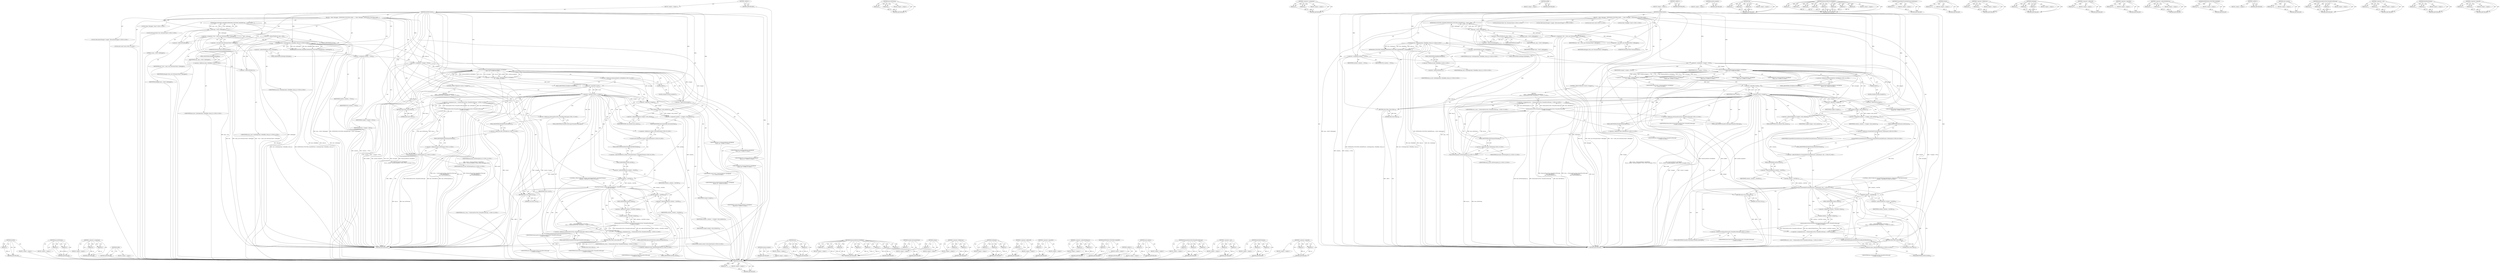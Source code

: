 digraph "&lt;operator&gt;.logicalOr" {
vulnerable_236 [label=<(METHOD,GetURL)>];
vulnerable_237 [label=<(PARAM,p1)>];
vulnerable_238 [label=<(BLOCK,&lt;empty&gt;,&lt;empty&gt;)>];
vulnerable_239 [label=<(METHOD_RETURN,ANY)>];
vulnerable_218 [label=<(METHOD,base.IntToString)>];
vulnerable_219 [label=<(PARAM,p1)>];
vulnerable_220 [label=<(PARAM,p2)>];
vulnerable_221 [label=<(BLOCK,&lt;empty&gt;,&lt;empty&gt;)>];
vulnerable_222 [label=<(METHOD_RETURN,ANY)>];
vulnerable_165 [label=<(METHOD,&lt;operator&gt;.assignment)>];
vulnerable_166 [label=<(PARAM,p1)>];
vulnerable_167 [label=<(PARAM,p2)>];
vulnerable_168 [label=<(BLOCK,&lt;empty&gt;,&lt;empty&gt;)>];
vulnerable_169 [label=<(METHOD_RETURN,ANY)>];
vulnerable_197 [label=<(METHOD,profile)>];
vulnerable_198 [label=<(BLOCK,&lt;empty&gt;,&lt;empty&gt;)>];
vulnerable_199 [label=<(METHOD_RETURN,ANY)>];
vulnerable_6 [label=<(METHOD,&lt;global&gt;)<SUB>1</SUB>>];
vulnerable_7 [label=<(BLOCK,&lt;empty&gt;,&lt;empty&gt;)<SUB>1</SUB>>];
vulnerable_8 [label=<(METHOD,InitTabContents)<SUB>1</SUB>>];
vulnerable_9 [label=<(BLOCK,{
  Value* debuggee;
  EXTENSION_FUNCTION_VALID...,{
  Value* debuggee;
  EXTENSION_FUNCTION_VALID...)<SUB>1</SUB>>];
vulnerable_10 [label="<(LOCAL,Value* debuggee: Value*)<SUB>2</SUB>>"];
vulnerable_11 [label=<(EXTENSION_FUNCTION_VALIDATE,EXTENSION_FUNCTION_VALIDATE(args_-&gt;Get(0, &amp;debu...)<SUB>3</SUB>>];
vulnerable_12 [label=<(Get,args_-&gt;Get(0, &amp;debuggee))<SUB>3</SUB>>];
vulnerable_13 [label=<(&lt;operator&gt;.indirectFieldAccess,args_-&gt;Get)<SUB>3</SUB>>];
vulnerable_14 [label=<(IDENTIFIER,args_,args_-&gt;Get(0, &amp;debuggee))<SUB>3</SUB>>];
vulnerable_15 [label=<(FIELD_IDENTIFIER,Get,Get)<SUB>3</SUB>>];
vulnerable_16 [label=<(LITERAL,0,args_-&gt;Get(0, &amp;debuggee))<SUB>3</SUB>>];
vulnerable_17 [label=<(&lt;operator&gt;.addressOf,&amp;debuggee)<SUB>3</SUB>>];
vulnerable_18 [label=<(IDENTIFIER,debuggee,args_-&gt;Get(0, &amp;debuggee))<SUB>3</SUB>>];
vulnerable_19 [label="<(LOCAL,DictionaryValue* dict: DictionaryValue*)<SUB>5</SUB>>"];
vulnerable_20 [label=<(&lt;operator&gt;.assignment,* dict = static_cast&lt;DictionaryValue*&gt;(debuggee))<SUB>5</SUB>>];
vulnerable_21 [label=<(IDENTIFIER,dict,* dict = static_cast&lt;DictionaryValue*&gt;(debuggee))<SUB>5</SUB>>];
vulnerable_22 [label=<(&lt;operator&gt;.cast,static_cast&lt;DictionaryValue*&gt;(debuggee))<SUB>5</SUB>>];
vulnerable_23 [label=<(UNKNOWN,DictionaryValue*,DictionaryValue*)<SUB>5</SUB>>];
vulnerable_24 [label=<(IDENTIFIER,debuggee,static_cast&lt;DictionaryValue*&gt;(debuggee))<SUB>5</SUB>>];
vulnerable_25 [label=<(EXTENSION_FUNCTION_VALIDATE,EXTENSION_FUNCTION_VALIDATE(dict-&gt;GetInteger(ke...)<SUB>6</SUB>>];
vulnerable_26 [label="<(GetInteger,dict-&gt;GetInteger(keys::kTabIdKey, &amp;tab_id_))<SUB>6</SUB>>"];
vulnerable_27 [label=<(&lt;operator&gt;.indirectFieldAccess,dict-&gt;GetInteger)<SUB>6</SUB>>];
vulnerable_28 [label="<(IDENTIFIER,dict,dict-&gt;GetInteger(keys::kTabIdKey, &amp;tab_id_))<SUB>6</SUB>>"];
vulnerable_29 [label=<(FIELD_IDENTIFIER,GetInteger,GetInteger)<SUB>6</SUB>>];
vulnerable_30 [label="<(&lt;operator&gt;.fieldAccess,keys::kTabIdKey)<SUB>6</SUB>>"];
vulnerable_31 [label="<(IDENTIFIER,keys,dict-&gt;GetInteger(keys::kTabIdKey, &amp;tab_id_))<SUB>6</SUB>>"];
vulnerable_32 [label=<(FIELD_IDENTIFIER,kTabIdKey,kTabIdKey)<SUB>6</SUB>>];
vulnerable_33 [label=<(&lt;operator&gt;.addressOf,&amp;tab_id_)<SUB>6</SUB>>];
vulnerable_34 [label="<(IDENTIFIER,tab_id_,dict-&gt;GetInteger(keys::kTabIdKey, &amp;tab_id_))<SUB>6</SUB>>"];
vulnerable_35 [label=<(&lt;operator&gt;.assignment,contents_ = NULL)<SUB>8</SUB>>];
vulnerable_36 [label=<(IDENTIFIER,contents_,contents_ = NULL)<SUB>8</SUB>>];
vulnerable_37 [label=<(IDENTIFIER,NULL,contents_ = NULL)<SUB>8</SUB>>];
vulnerable_38 [label="<(LOCAL,TabContentsWrapper* wrapper: TabContentsWrapper*)<SUB>9</SUB>>"];
vulnerable_39 [label=<(&lt;operator&gt;.assignment,* wrapper = NULL)<SUB>9</SUB>>];
vulnerable_40 [label=<(IDENTIFIER,wrapper,* wrapper = NULL)<SUB>9</SUB>>];
vulnerable_41 [label=<(IDENTIFIER,NULL,* wrapper = NULL)<SUB>9</SUB>>];
vulnerable_42 [label="<(LOCAL,bool result: bool)<SUB>10</SUB>>"];
vulnerable_43 [label="<(&lt;operator&gt;.assignment,result = ExtensionTabUtil::GetTabById(
      ta...)<SUB>10</SUB>>"];
vulnerable_44 [label="<(IDENTIFIER,result,result = ExtensionTabUtil::GetTabById(
      ta...)<SUB>10</SUB>>"];
vulnerable_45 [label="<(ExtensionTabUtil.GetTabById,ExtensionTabUtil::GetTabById(
      tab_id_, pr...)<SUB>10</SUB>>"];
vulnerable_46 [label="<(&lt;operator&gt;.fieldAccess,ExtensionTabUtil::GetTabById)<SUB>10</SUB>>"];
vulnerable_47 [label="<(IDENTIFIER,ExtensionTabUtil,ExtensionTabUtil::GetTabById(
      tab_id_, pr...)<SUB>10</SUB>>"];
vulnerable_48 [label=<(FIELD_IDENTIFIER,GetTabById,GetTabById)<SUB>10</SUB>>];
vulnerable_49 [label="<(IDENTIFIER,tab_id_,ExtensionTabUtil::GetTabById(
      tab_id_, pr...)<SUB>11</SUB>>"];
vulnerable_50 [label=<(profile,profile())<SUB>11</SUB>>];
vulnerable_51 [label=<(include_incognito,include_incognito())<SUB>11</SUB>>];
vulnerable_52 [label="<(IDENTIFIER,NULL,ExtensionTabUtil::GetTabById(
      tab_id_, pr...)<SUB>11</SUB>>"];
vulnerable_53 [label="<(IDENTIFIER,NULL,ExtensionTabUtil::GetTabById(
      tab_id_, pr...)<SUB>11</SUB>>"];
vulnerable_54 [label=<(&lt;operator&gt;.addressOf,&amp;wrapper)<SUB>11</SUB>>];
vulnerable_55 [label="<(IDENTIFIER,wrapper,ExtensionTabUtil::GetTabById(
      tab_id_, pr...)<SUB>11</SUB>>"];
vulnerable_56 [label="<(IDENTIFIER,NULL,ExtensionTabUtil::GetTabById(
      tab_id_, pr...)<SUB>11</SUB>>"];
vulnerable_57 [label=<(CONTROL_STRUCTURE,IF,if (!result || !wrapper))<SUB>12</SUB>>];
vulnerable_58 [label=<(&lt;operator&gt;.logicalOr,!result || !wrapper)<SUB>12</SUB>>];
vulnerable_59 [label=<(&lt;operator&gt;.logicalNot,!result)<SUB>12</SUB>>];
vulnerable_60 [label=<(IDENTIFIER,result,!result)<SUB>12</SUB>>];
vulnerable_61 [label=<(&lt;operator&gt;.logicalNot,!wrapper)<SUB>12</SUB>>];
vulnerable_62 [label=<(IDENTIFIER,wrapper,!wrapper)<SUB>12</SUB>>];
vulnerable_63 [label="<(BLOCK,{
    error_ = ExtensionErrorUtils::FormatError...,{
    error_ = ExtensionErrorUtils::FormatError...)<SUB>12</SUB>>"];
vulnerable_64 [label="<(&lt;operator&gt;.assignment,error_ = ExtensionErrorUtils::FormatErrorMessag...)<SUB>13</SUB>>"];
vulnerable_65 [label="<(IDENTIFIER,error_,error_ = ExtensionErrorUtils::FormatErrorMessag...)<SUB>13</SUB>>"];
vulnerable_66 [label="<(ExtensionErrorUtils.FormatErrorMessage,ExtensionErrorUtils::FormatErrorMessage(
      ...)<SUB>13</SUB>>"];
vulnerable_67 [label="<(&lt;operator&gt;.fieldAccess,ExtensionErrorUtils::FormatErrorMessage)<SUB>13</SUB>>"];
vulnerable_68 [label="<(IDENTIFIER,ExtensionErrorUtils,ExtensionErrorUtils::FormatErrorMessage(
      ...)<SUB>13</SUB>>"];
vulnerable_69 [label=<(FIELD_IDENTIFIER,FormatErrorMessage,FormatErrorMessage)<SUB>13</SUB>>];
vulnerable_70 [label="<(&lt;operator&gt;.fieldAccess,keys::kNoTabError)<SUB>14</SUB>>"];
vulnerable_71 [label="<(IDENTIFIER,keys,ExtensionErrorUtils::FormatErrorMessage(
      ...)<SUB>14</SUB>>"];
vulnerable_72 [label=<(FIELD_IDENTIFIER,kNoTabError,kNoTabError)<SUB>14</SUB>>];
vulnerable_73 [label="<(base.IntToString,base::IntToString(tab_id_))<SUB>15</SUB>>"];
vulnerable_74 [label="<(&lt;operator&gt;.fieldAccess,base::IntToString)<SUB>15</SUB>>"];
vulnerable_75 [label="<(IDENTIFIER,base,base::IntToString(tab_id_))<SUB>15</SUB>>"];
vulnerable_76 [label=<(FIELD_IDENTIFIER,IntToString,IntToString)<SUB>15</SUB>>];
vulnerable_77 [label="<(IDENTIFIER,tab_id_,base::IntToString(tab_id_))<SUB>15</SUB>>"];
vulnerable_78 [label=<(RETURN,return false;,return false;)<SUB>16</SUB>>];
vulnerable_79 [label=<(LITERAL,false,return false;)<SUB>16</SUB>>];
vulnerable_80 [label=<(&lt;operator&gt;.assignment,contents_ = wrapper-&gt;web_contents())<SUB>18</SUB>>];
vulnerable_81 [label=<(IDENTIFIER,contents_,contents_ = wrapper-&gt;web_contents())<SUB>18</SUB>>];
vulnerable_82 [label=<(web_contents,wrapper-&gt;web_contents())<SUB>18</SUB>>];
vulnerable_83 [label=<(&lt;operator&gt;.indirectFieldAccess,wrapper-&gt;web_contents)<SUB>18</SUB>>];
vulnerable_84 [label=<(IDENTIFIER,wrapper,wrapper-&gt;web_contents())<SUB>18</SUB>>];
vulnerable_85 [label=<(FIELD_IDENTIFIER,web_contents,web_contents)<SUB>18</SUB>>];
vulnerable_86 [label="<(CONTROL_STRUCTURE,IF,if (ChromeWebUIControllerFactory::GetInstance()-&gt;HasWebUIScheme(
           contents_-&gt;GetURL())))<SUB>20</SUB>>"];
vulnerable_87 [label="<(HasWebUIScheme,ChromeWebUIControllerFactory::GetInstance()-&gt;Ha...)<SUB>20</SUB>>"];
vulnerable_88 [label="<(&lt;operator&gt;.indirectFieldAccess,ChromeWebUIControllerFactory::GetInstance()-&gt;Ha...)<SUB>20</SUB>>"];
vulnerable_89 [label="<(ChromeWebUIControllerFactory.GetInstance,ChromeWebUIControllerFactory::GetInstance())<SUB>20</SUB>>"];
vulnerable_90 [label="<(&lt;operator&gt;.fieldAccess,ChromeWebUIControllerFactory::GetInstance)<SUB>20</SUB>>"];
vulnerable_91 [label="<(IDENTIFIER,ChromeWebUIControllerFactory,ChromeWebUIControllerFactory::GetInstance())<SUB>20</SUB>>"];
vulnerable_92 [label=<(FIELD_IDENTIFIER,GetInstance,GetInstance)<SUB>20</SUB>>];
vulnerable_93 [label=<(FIELD_IDENTIFIER,HasWebUIScheme,HasWebUIScheme)<SUB>20</SUB>>];
vulnerable_94 [label=<(GetURL,contents_-&gt;GetURL())<SUB>21</SUB>>];
vulnerable_95 [label=<(&lt;operator&gt;.indirectFieldAccess,contents_-&gt;GetURL)<SUB>21</SUB>>];
vulnerable_96 [label=<(IDENTIFIER,contents_,contents_-&gt;GetURL())<SUB>21</SUB>>];
vulnerable_97 [label=<(FIELD_IDENTIFIER,GetURL,GetURL)<SUB>21</SUB>>];
vulnerable_98 [label="<(BLOCK,{
     error_ = ExtensionErrorUtils::FormatErro...,{
     error_ = ExtensionErrorUtils::FormatErro...)<SUB>21</SUB>>"];
vulnerable_99 [label="<(&lt;operator&gt;.assignment,error_ = ExtensionErrorUtils::FormatErrorMessag...)<SUB>22</SUB>>"];
vulnerable_100 [label="<(IDENTIFIER,error_,error_ = ExtensionErrorUtils::FormatErrorMessag...)<SUB>22</SUB>>"];
vulnerable_101 [label="<(ExtensionErrorUtils.FormatErrorMessage,ExtensionErrorUtils::FormatErrorMessage(
      ...)<SUB>22</SUB>>"];
vulnerable_102 [label="<(&lt;operator&gt;.fieldAccess,ExtensionErrorUtils::FormatErrorMessage)<SUB>22</SUB>>"];
vulnerable_103 [label="<(IDENTIFIER,ExtensionErrorUtils,ExtensionErrorUtils::FormatErrorMessage(
      ...)<SUB>22</SUB>>"];
vulnerable_104 [label=<(FIELD_IDENTIFIER,FormatErrorMessage,FormatErrorMessage)<SUB>22</SUB>>];
vulnerable_105 [label="<(&lt;operator&gt;.fieldAccess,keys::kAttachToWebUIError)<SUB>23</SUB>>"];
vulnerable_106 [label="<(IDENTIFIER,keys,ExtensionErrorUtils::FormatErrorMessage(
      ...)<SUB>23</SUB>>"];
vulnerable_107 [label=<(FIELD_IDENTIFIER,kAttachToWebUIError,kAttachToWebUIError)<SUB>23</SUB>>];
vulnerable_108 [label=<(scheme,contents_-&gt;GetURL().scheme())<SUB>24</SUB>>];
vulnerable_109 [label=<(&lt;operator&gt;.fieldAccess,contents_-&gt;GetURL().scheme)<SUB>24</SUB>>];
vulnerable_110 [label=<(GetURL,contents_-&gt;GetURL())<SUB>24</SUB>>];
vulnerable_111 [label=<(&lt;operator&gt;.indirectFieldAccess,contents_-&gt;GetURL)<SUB>24</SUB>>];
vulnerable_112 [label=<(IDENTIFIER,contents_,contents_-&gt;GetURL())<SUB>24</SUB>>];
vulnerable_113 [label=<(FIELD_IDENTIFIER,GetURL,GetURL)<SUB>24</SUB>>];
vulnerable_114 [label=<(FIELD_IDENTIFIER,scheme,scheme)<SUB>24</SUB>>];
vulnerable_115 [label=<(RETURN,return false;,return false;)<SUB>25</SUB>>];
vulnerable_116 [label=<(LITERAL,false,return false;)<SUB>25</SUB>>];
vulnerable_117 [label=<(RETURN,return true;,return true;)<SUB>28</SUB>>];
vulnerable_118 [label=<(LITERAL,true,return true;)<SUB>28</SUB>>];
vulnerable_119 [label=<(METHOD_RETURN,bool)<SUB>1</SUB>>];
vulnerable_121 [label=<(METHOD_RETURN,ANY)<SUB>1</SUB>>];
vulnerable_200 [label=<(METHOD,include_incognito)>];
vulnerable_201 [label=<(BLOCK,&lt;empty&gt;,&lt;empty&gt;)>];
vulnerable_202 [label=<(METHOD_RETURN,ANY)>];
vulnerable_150 [label=<(METHOD,Get)>];
vulnerable_151 [label=<(PARAM,p1)>];
vulnerable_152 [label=<(PARAM,p2)>];
vulnerable_153 [label=<(PARAM,p3)>];
vulnerable_154 [label=<(BLOCK,&lt;empty&gt;,&lt;empty&gt;)>];
vulnerable_155 [label=<(METHOD_RETURN,ANY)>];
vulnerable_186 [label=<(METHOD,ExtensionTabUtil.GetTabById)>];
vulnerable_187 [label=<(PARAM,p1)>];
vulnerable_188 [label=<(PARAM,p2)>];
vulnerable_189 [label=<(PARAM,p3)>];
vulnerable_190 [label=<(PARAM,p4)>];
vulnerable_191 [label=<(PARAM,p5)>];
vulnerable_192 [label=<(PARAM,p6)>];
vulnerable_193 [label=<(PARAM,p7)>];
vulnerable_194 [label=<(PARAM,p8)>];
vulnerable_195 [label=<(BLOCK,&lt;empty&gt;,&lt;empty&gt;)>];
vulnerable_196 [label=<(METHOD_RETURN,ANY)>];
vulnerable_232 [label=<(METHOD,ChromeWebUIControllerFactory.GetInstance)>];
vulnerable_233 [label=<(PARAM,p1)>];
vulnerable_234 [label=<(BLOCK,&lt;empty&gt;,&lt;empty&gt;)>];
vulnerable_235 [label=<(METHOD_RETURN,ANY)>];
vulnerable_240 [label=<(METHOD,scheme)>];
vulnerable_241 [label=<(PARAM,p1)>];
vulnerable_242 [label=<(BLOCK,&lt;empty&gt;,&lt;empty&gt;)>];
vulnerable_243 [label=<(METHOD_RETURN,ANY)>];
vulnerable_181 [label=<(METHOD,&lt;operator&gt;.fieldAccess)>];
vulnerable_182 [label=<(PARAM,p1)>];
vulnerable_183 [label=<(PARAM,p2)>];
vulnerable_184 [label=<(BLOCK,&lt;empty&gt;,&lt;empty&gt;)>];
vulnerable_185 [label=<(METHOD_RETURN,ANY)>];
vulnerable_175 [label=<(METHOD,GetInteger)>];
vulnerable_176 [label=<(PARAM,p1)>];
vulnerable_177 [label=<(PARAM,p2)>];
vulnerable_178 [label=<(PARAM,p3)>];
vulnerable_179 [label=<(BLOCK,&lt;empty&gt;,&lt;empty&gt;)>];
vulnerable_180 [label=<(METHOD_RETURN,ANY)>];
vulnerable_161 [label=<(METHOD,&lt;operator&gt;.addressOf)>];
vulnerable_162 [label=<(PARAM,p1)>];
vulnerable_163 [label=<(BLOCK,&lt;empty&gt;,&lt;empty&gt;)>];
vulnerable_164 [label=<(METHOD_RETURN,ANY)>];
vulnerable_208 [label=<(METHOD,&lt;operator&gt;.logicalNot)>];
vulnerable_209 [label=<(PARAM,p1)>];
vulnerable_210 [label=<(BLOCK,&lt;empty&gt;,&lt;empty&gt;)>];
vulnerable_211 [label=<(METHOD_RETURN,ANY)>];
vulnerable_156 [label=<(METHOD,&lt;operator&gt;.indirectFieldAccess)>];
vulnerable_157 [label=<(PARAM,p1)>];
vulnerable_158 [label=<(PARAM,p2)>];
vulnerable_159 [label=<(BLOCK,&lt;empty&gt;,&lt;empty&gt;)>];
vulnerable_160 [label=<(METHOD_RETURN,ANY)>];
vulnerable_146 [label=<(METHOD,EXTENSION_FUNCTION_VALIDATE)>];
vulnerable_147 [label=<(PARAM,p1)>];
vulnerable_148 [label=<(BLOCK,&lt;empty&gt;,&lt;empty&gt;)>];
vulnerable_149 [label=<(METHOD_RETURN,ANY)>];
vulnerable_140 [label=<(METHOD,&lt;global&gt;)<SUB>1</SUB>>];
vulnerable_141 [label=<(BLOCK,&lt;empty&gt;,&lt;empty&gt;)>];
vulnerable_142 [label=<(METHOD_RETURN,ANY)>];
vulnerable_223 [label=<(METHOD,web_contents)>];
vulnerable_224 [label=<(PARAM,p1)>];
vulnerable_225 [label=<(BLOCK,&lt;empty&gt;,&lt;empty&gt;)>];
vulnerable_226 [label=<(METHOD_RETURN,ANY)>];
vulnerable_212 [label=<(METHOD,ExtensionErrorUtils.FormatErrorMessage)>];
vulnerable_213 [label=<(PARAM,p1)>];
vulnerable_214 [label=<(PARAM,p2)>];
vulnerable_215 [label=<(PARAM,p3)>];
vulnerable_216 [label=<(BLOCK,&lt;empty&gt;,&lt;empty&gt;)>];
vulnerable_217 [label=<(METHOD_RETURN,ANY)>];
vulnerable_170 [label=<(METHOD,&lt;operator&gt;.cast)>];
vulnerable_171 [label=<(PARAM,p1)>];
vulnerable_172 [label=<(PARAM,p2)>];
vulnerable_173 [label=<(BLOCK,&lt;empty&gt;,&lt;empty&gt;)>];
vulnerable_174 [label=<(METHOD_RETURN,ANY)>];
vulnerable_227 [label=<(METHOD,HasWebUIScheme)>];
vulnerable_228 [label=<(PARAM,p1)>];
vulnerable_229 [label=<(PARAM,p2)>];
vulnerable_230 [label=<(BLOCK,&lt;empty&gt;,&lt;empty&gt;)>];
vulnerable_231 [label=<(METHOD_RETURN,ANY)>];
vulnerable_203 [label=<(METHOD,&lt;operator&gt;.logicalOr)>];
vulnerable_204 [label=<(PARAM,p1)>];
vulnerable_205 [label=<(PARAM,p2)>];
vulnerable_206 [label=<(BLOCK,&lt;empty&gt;,&lt;empty&gt;)>];
vulnerable_207 [label=<(METHOD_RETURN,ANY)>];
fixed_236 [label=<(METHOD,GetURL)>];
fixed_237 [label=<(PARAM,p1)>];
fixed_238 [label=<(BLOCK,&lt;empty&gt;,&lt;empty&gt;)>];
fixed_239 [label=<(METHOD_RETURN,ANY)>];
fixed_218 [label=<(METHOD,base.IntToString)>];
fixed_219 [label=<(PARAM,p1)>];
fixed_220 [label=<(PARAM,p2)>];
fixed_221 [label=<(BLOCK,&lt;empty&gt;,&lt;empty&gt;)>];
fixed_222 [label=<(METHOD_RETURN,ANY)>];
fixed_165 [label=<(METHOD,&lt;operator&gt;.assignment)>];
fixed_166 [label=<(PARAM,p1)>];
fixed_167 [label=<(PARAM,p2)>];
fixed_168 [label=<(BLOCK,&lt;empty&gt;,&lt;empty&gt;)>];
fixed_169 [label=<(METHOD_RETURN,ANY)>];
fixed_197 [label=<(METHOD,profile)>];
fixed_198 [label=<(BLOCK,&lt;empty&gt;,&lt;empty&gt;)>];
fixed_199 [label=<(METHOD_RETURN,ANY)>];
fixed_6 [label=<(METHOD,&lt;global&gt;)<SUB>1</SUB>>];
fixed_7 [label=<(BLOCK,&lt;empty&gt;,&lt;empty&gt;)<SUB>1</SUB>>];
fixed_8 [label=<(METHOD,InitTabContents)<SUB>1</SUB>>];
fixed_9 [label=<(BLOCK,{
  Value* debuggee;
  EXTENSION_FUNCTION_VALID...,{
  Value* debuggee;
  EXTENSION_FUNCTION_VALID...)<SUB>1</SUB>>];
fixed_10 [label="<(LOCAL,Value* debuggee: Value*)<SUB>2</SUB>>"];
fixed_11 [label=<(EXTENSION_FUNCTION_VALIDATE,EXTENSION_FUNCTION_VALIDATE(args_-&gt;Get(0, &amp;debu...)<SUB>3</SUB>>];
fixed_12 [label=<(Get,args_-&gt;Get(0, &amp;debuggee))<SUB>3</SUB>>];
fixed_13 [label=<(&lt;operator&gt;.indirectFieldAccess,args_-&gt;Get)<SUB>3</SUB>>];
fixed_14 [label=<(IDENTIFIER,args_,args_-&gt;Get(0, &amp;debuggee))<SUB>3</SUB>>];
fixed_15 [label=<(FIELD_IDENTIFIER,Get,Get)<SUB>3</SUB>>];
fixed_16 [label=<(LITERAL,0,args_-&gt;Get(0, &amp;debuggee))<SUB>3</SUB>>];
fixed_17 [label=<(&lt;operator&gt;.addressOf,&amp;debuggee)<SUB>3</SUB>>];
fixed_18 [label=<(IDENTIFIER,debuggee,args_-&gt;Get(0, &amp;debuggee))<SUB>3</SUB>>];
fixed_19 [label="<(LOCAL,DictionaryValue* dict: DictionaryValue*)<SUB>5</SUB>>"];
fixed_20 [label=<(&lt;operator&gt;.assignment,* dict = static_cast&lt;DictionaryValue*&gt;(debuggee))<SUB>5</SUB>>];
fixed_21 [label=<(IDENTIFIER,dict,* dict = static_cast&lt;DictionaryValue*&gt;(debuggee))<SUB>5</SUB>>];
fixed_22 [label=<(&lt;operator&gt;.cast,static_cast&lt;DictionaryValue*&gt;(debuggee))<SUB>5</SUB>>];
fixed_23 [label=<(UNKNOWN,DictionaryValue*,DictionaryValue*)<SUB>5</SUB>>];
fixed_24 [label=<(IDENTIFIER,debuggee,static_cast&lt;DictionaryValue*&gt;(debuggee))<SUB>5</SUB>>];
fixed_25 [label=<(EXTENSION_FUNCTION_VALIDATE,EXTENSION_FUNCTION_VALIDATE(dict-&gt;GetInteger(ke...)<SUB>6</SUB>>];
fixed_26 [label="<(GetInteger,dict-&gt;GetInteger(keys::kTabIdKey, &amp;tab_id_))<SUB>6</SUB>>"];
fixed_27 [label=<(&lt;operator&gt;.indirectFieldAccess,dict-&gt;GetInteger)<SUB>6</SUB>>];
fixed_28 [label="<(IDENTIFIER,dict,dict-&gt;GetInteger(keys::kTabIdKey, &amp;tab_id_))<SUB>6</SUB>>"];
fixed_29 [label=<(FIELD_IDENTIFIER,GetInteger,GetInteger)<SUB>6</SUB>>];
fixed_30 [label="<(&lt;operator&gt;.fieldAccess,keys::kTabIdKey)<SUB>6</SUB>>"];
fixed_31 [label="<(IDENTIFIER,keys,dict-&gt;GetInteger(keys::kTabIdKey, &amp;tab_id_))<SUB>6</SUB>>"];
fixed_32 [label=<(FIELD_IDENTIFIER,kTabIdKey,kTabIdKey)<SUB>6</SUB>>];
fixed_33 [label=<(&lt;operator&gt;.addressOf,&amp;tab_id_)<SUB>6</SUB>>];
fixed_34 [label="<(IDENTIFIER,tab_id_,dict-&gt;GetInteger(keys::kTabIdKey, &amp;tab_id_))<SUB>6</SUB>>"];
fixed_35 [label=<(&lt;operator&gt;.assignment,contents_ = NULL)<SUB>8</SUB>>];
fixed_36 [label=<(IDENTIFIER,contents_,contents_ = NULL)<SUB>8</SUB>>];
fixed_37 [label=<(IDENTIFIER,NULL,contents_ = NULL)<SUB>8</SUB>>];
fixed_38 [label="<(LOCAL,TabContentsWrapper* wrapper: TabContentsWrapper*)<SUB>9</SUB>>"];
fixed_39 [label=<(&lt;operator&gt;.assignment,* wrapper = NULL)<SUB>9</SUB>>];
fixed_40 [label=<(IDENTIFIER,wrapper,* wrapper = NULL)<SUB>9</SUB>>];
fixed_41 [label=<(IDENTIFIER,NULL,* wrapper = NULL)<SUB>9</SUB>>];
fixed_42 [label="<(LOCAL,bool result: bool)<SUB>10</SUB>>"];
fixed_43 [label="<(&lt;operator&gt;.assignment,result = ExtensionTabUtil::GetTabById(
      ta...)<SUB>10</SUB>>"];
fixed_44 [label="<(IDENTIFIER,result,result = ExtensionTabUtil::GetTabById(
      ta...)<SUB>10</SUB>>"];
fixed_45 [label="<(ExtensionTabUtil.GetTabById,ExtensionTabUtil::GetTabById(
      tab_id_, pr...)<SUB>10</SUB>>"];
fixed_46 [label="<(&lt;operator&gt;.fieldAccess,ExtensionTabUtil::GetTabById)<SUB>10</SUB>>"];
fixed_47 [label="<(IDENTIFIER,ExtensionTabUtil,ExtensionTabUtil::GetTabById(
      tab_id_, pr...)<SUB>10</SUB>>"];
fixed_48 [label=<(FIELD_IDENTIFIER,GetTabById,GetTabById)<SUB>10</SUB>>];
fixed_49 [label="<(IDENTIFIER,tab_id_,ExtensionTabUtil::GetTabById(
      tab_id_, pr...)<SUB>11</SUB>>"];
fixed_50 [label=<(profile,profile())<SUB>11</SUB>>];
fixed_51 [label=<(include_incognito,include_incognito())<SUB>11</SUB>>];
fixed_52 [label="<(IDENTIFIER,NULL,ExtensionTabUtil::GetTabById(
      tab_id_, pr...)<SUB>11</SUB>>"];
fixed_53 [label="<(IDENTIFIER,NULL,ExtensionTabUtil::GetTabById(
      tab_id_, pr...)<SUB>11</SUB>>"];
fixed_54 [label=<(&lt;operator&gt;.addressOf,&amp;wrapper)<SUB>11</SUB>>];
fixed_55 [label="<(IDENTIFIER,wrapper,ExtensionTabUtil::GetTabById(
      tab_id_, pr...)<SUB>11</SUB>>"];
fixed_56 [label="<(IDENTIFIER,NULL,ExtensionTabUtil::GetTabById(
      tab_id_, pr...)<SUB>11</SUB>>"];
fixed_57 [label=<(CONTROL_STRUCTURE,IF,if (!result || !wrapper))<SUB>12</SUB>>];
fixed_58 [label=<(&lt;operator&gt;.logicalOr,!result || !wrapper)<SUB>12</SUB>>];
fixed_59 [label=<(&lt;operator&gt;.logicalNot,!result)<SUB>12</SUB>>];
fixed_60 [label=<(IDENTIFIER,result,!result)<SUB>12</SUB>>];
fixed_61 [label=<(&lt;operator&gt;.logicalNot,!wrapper)<SUB>12</SUB>>];
fixed_62 [label=<(IDENTIFIER,wrapper,!wrapper)<SUB>12</SUB>>];
fixed_63 [label="<(BLOCK,{
    error_ = ExtensionErrorUtils::FormatError...,{
    error_ = ExtensionErrorUtils::FormatError...)<SUB>12</SUB>>"];
fixed_64 [label="<(&lt;operator&gt;.assignment,error_ = ExtensionErrorUtils::FormatErrorMessag...)<SUB>13</SUB>>"];
fixed_65 [label="<(IDENTIFIER,error_,error_ = ExtensionErrorUtils::FormatErrorMessag...)<SUB>13</SUB>>"];
fixed_66 [label="<(ExtensionErrorUtils.FormatErrorMessage,ExtensionErrorUtils::FormatErrorMessage(
      ...)<SUB>13</SUB>>"];
fixed_67 [label="<(&lt;operator&gt;.fieldAccess,ExtensionErrorUtils::FormatErrorMessage)<SUB>13</SUB>>"];
fixed_68 [label="<(IDENTIFIER,ExtensionErrorUtils,ExtensionErrorUtils::FormatErrorMessage(
      ...)<SUB>13</SUB>>"];
fixed_69 [label=<(FIELD_IDENTIFIER,FormatErrorMessage,FormatErrorMessage)<SUB>13</SUB>>];
fixed_70 [label="<(&lt;operator&gt;.fieldAccess,keys::kNoTabError)<SUB>14</SUB>>"];
fixed_71 [label="<(IDENTIFIER,keys,ExtensionErrorUtils::FormatErrorMessage(
      ...)<SUB>14</SUB>>"];
fixed_72 [label=<(FIELD_IDENTIFIER,kNoTabError,kNoTabError)<SUB>14</SUB>>];
fixed_73 [label="<(base.IntToString,base::IntToString(tab_id_))<SUB>15</SUB>>"];
fixed_74 [label="<(&lt;operator&gt;.fieldAccess,base::IntToString)<SUB>15</SUB>>"];
fixed_75 [label="<(IDENTIFIER,base,base::IntToString(tab_id_))<SUB>15</SUB>>"];
fixed_76 [label=<(FIELD_IDENTIFIER,IntToString,IntToString)<SUB>15</SUB>>];
fixed_77 [label="<(IDENTIFIER,tab_id_,base::IntToString(tab_id_))<SUB>15</SUB>>"];
fixed_78 [label=<(RETURN,return false;,return false;)<SUB>16</SUB>>];
fixed_79 [label=<(LITERAL,false,return false;)<SUB>16</SUB>>];
fixed_80 [label=<(&lt;operator&gt;.assignment,contents_ = wrapper-&gt;web_contents())<SUB>18</SUB>>];
fixed_81 [label=<(IDENTIFIER,contents_,contents_ = wrapper-&gt;web_contents())<SUB>18</SUB>>];
fixed_82 [label=<(web_contents,wrapper-&gt;web_contents())<SUB>18</SUB>>];
fixed_83 [label=<(&lt;operator&gt;.indirectFieldAccess,wrapper-&gt;web_contents)<SUB>18</SUB>>];
fixed_84 [label=<(IDENTIFIER,wrapper,wrapper-&gt;web_contents())<SUB>18</SUB>>];
fixed_85 [label=<(FIELD_IDENTIFIER,web_contents,web_contents)<SUB>18</SUB>>];
fixed_86 [label="<(CONTROL_STRUCTURE,IF,if (content::GetContentClient()-&gt;HasWebUIScheme(
           contents_-&gt;GetURL())))<SUB>20</SUB>>"];
fixed_87 [label="<(HasWebUIScheme,content::GetContentClient()-&gt;HasWebUIScheme(
  ...)<SUB>20</SUB>>"];
fixed_88 [label="<(&lt;operator&gt;.indirectFieldAccess,content::GetContentClient()-&gt;HasWebUIScheme)<SUB>20</SUB>>"];
fixed_89 [label="<(content.GetContentClient,content::GetContentClient())<SUB>20</SUB>>"];
fixed_90 [label="<(&lt;operator&gt;.fieldAccess,content::GetContentClient)<SUB>20</SUB>>"];
fixed_91 [label="<(IDENTIFIER,content,content::GetContentClient())<SUB>20</SUB>>"];
fixed_92 [label=<(FIELD_IDENTIFIER,GetContentClient,GetContentClient)<SUB>20</SUB>>];
fixed_93 [label=<(FIELD_IDENTIFIER,HasWebUIScheme,HasWebUIScheme)<SUB>20</SUB>>];
fixed_94 [label=<(GetURL,contents_-&gt;GetURL())<SUB>21</SUB>>];
fixed_95 [label=<(&lt;operator&gt;.indirectFieldAccess,contents_-&gt;GetURL)<SUB>21</SUB>>];
fixed_96 [label=<(IDENTIFIER,contents_,contents_-&gt;GetURL())<SUB>21</SUB>>];
fixed_97 [label=<(FIELD_IDENTIFIER,GetURL,GetURL)<SUB>21</SUB>>];
fixed_98 [label="<(BLOCK,{
     error_ = ExtensionErrorUtils::FormatErro...,{
     error_ = ExtensionErrorUtils::FormatErro...)<SUB>21</SUB>>"];
fixed_99 [label="<(&lt;operator&gt;.assignment,error_ = ExtensionErrorUtils::FormatErrorMessag...)<SUB>22</SUB>>"];
fixed_100 [label="<(IDENTIFIER,error_,error_ = ExtensionErrorUtils::FormatErrorMessag...)<SUB>22</SUB>>"];
fixed_101 [label="<(ExtensionErrorUtils.FormatErrorMessage,ExtensionErrorUtils::FormatErrorMessage(
      ...)<SUB>22</SUB>>"];
fixed_102 [label="<(&lt;operator&gt;.fieldAccess,ExtensionErrorUtils::FormatErrorMessage)<SUB>22</SUB>>"];
fixed_103 [label="<(IDENTIFIER,ExtensionErrorUtils,ExtensionErrorUtils::FormatErrorMessage(
      ...)<SUB>22</SUB>>"];
fixed_104 [label=<(FIELD_IDENTIFIER,FormatErrorMessage,FormatErrorMessage)<SUB>22</SUB>>];
fixed_105 [label="<(&lt;operator&gt;.fieldAccess,keys::kAttachToWebUIError)<SUB>23</SUB>>"];
fixed_106 [label="<(IDENTIFIER,keys,ExtensionErrorUtils::FormatErrorMessage(
      ...)<SUB>23</SUB>>"];
fixed_107 [label=<(FIELD_IDENTIFIER,kAttachToWebUIError,kAttachToWebUIError)<SUB>23</SUB>>];
fixed_108 [label=<(scheme,contents_-&gt;GetURL().scheme())<SUB>24</SUB>>];
fixed_109 [label=<(&lt;operator&gt;.fieldAccess,contents_-&gt;GetURL().scheme)<SUB>24</SUB>>];
fixed_110 [label=<(GetURL,contents_-&gt;GetURL())<SUB>24</SUB>>];
fixed_111 [label=<(&lt;operator&gt;.indirectFieldAccess,contents_-&gt;GetURL)<SUB>24</SUB>>];
fixed_112 [label=<(IDENTIFIER,contents_,contents_-&gt;GetURL())<SUB>24</SUB>>];
fixed_113 [label=<(FIELD_IDENTIFIER,GetURL,GetURL)<SUB>24</SUB>>];
fixed_114 [label=<(FIELD_IDENTIFIER,scheme,scheme)<SUB>24</SUB>>];
fixed_115 [label=<(RETURN,return false;,return false;)<SUB>25</SUB>>];
fixed_116 [label=<(LITERAL,false,return false;)<SUB>25</SUB>>];
fixed_117 [label=<(RETURN,return true;,return true;)<SUB>28</SUB>>];
fixed_118 [label=<(LITERAL,true,return true;)<SUB>28</SUB>>];
fixed_119 [label=<(METHOD_RETURN,bool)<SUB>1</SUB>>];
fixed_121 [label=<(METHOD_RETURN,ANY)<SUB>1</SUB>>];
fixed_200 [label=<(METHOD,include_incognito)>];
fixed_201 [label=<(BLOCK,&lt;empty&gt;,&lt;empty&gt;)>];
fixed_202 [label=<(METHOD_RETURN,ANY)>];
fixed_150 [label=<(METHOD,Get)>];
fixed_151 [label=<(PARAM,p1)>];
fixed_152 [label=<(PARAM,p2)>];
fixed_153 [label=<(PARAM,p3)>];
fixed_154 [label=<(BLOCK,&lt;empty&gt;,&lt;empty&gt;)>];
fixed_155 [label=<(METHOD_RETURN,ANY)>];
fixed_186 [label=<(METHOD,ExtensionTabUtil.GetTabById)>];
fixed_187 [label=<(PARAM,p1)>];
fixed_188 [label=<(PARAM,p2)>];
fixed_189 [label=<(PARAM,p3)>];
fixed_190 [label=<(PARAM,p4)>];
fixed_191 [label=<(PARAM,p5)>];
fixed_192 [label=<(PARAM,p6)>];
fixed_193 [label=<(PARAM,p7)>];
fixed_194 [label=<(PARAM,p8)>];
fixed_195 [label=<(BLOCK,&lt;empty&gt;,&lt;empty&gt;)>];
fixed_196 [label=<(METHOD_RETURN,ANY)>];
fixed_232 [label=<(METHOD,content.GetContentClient)>];
fixed_233 [label=<(PARAM,p1)>];
fixed_234 [label=<(BLOCK,&lt;empty&gt;,&lt;empty&gt;)>];
fixed_235 [label=<(METHOD_RETURN,ANY)>];
fixed_240 [label=<(METHOD,scheme)>];
fixed_241 [label=<(PARAM,p1)>];
fixed_242 [label=<(BLOCK,&lt;empty&gt;,&lt;empty&gt;)>];
fixed_243 [label=<(METHOD_RETURN,ANY)>];
fixed_181 [label=<(METHOD,&lt;operator&gt;.fieldAccess)>];
fixed_182 [label=<(PARAM,p1)>];
fixed_183 [label=<(PARAM,p2)>];
fixed_184 [label=<(BLOCK,&lt;empty&gt;,&lt;empty&gt;)>];
fixed_185 [label=<(METHOD_RETURN,ANY)>];
fixed_175 [label=<(METHOD,GetInteger)>];
fixed_176 [label=<(PARAM,p1)>];
fixed_177 [label=<(PARAM,p2)>];
fixed_178 [label=<(PARAM,p3)>];
fixed_179 [label=<(BLOCK,&lt;empty&gt;,&lt;empty&gt;)>];
fixed_180 [label=<(METHOD_RETURN,ANY)>];
fixed_161 [label=<(METHOD,&lt;operator&gt;.addressOf)>];
fixed_162 [label=<(PARAM,p1)>];
fixed_163 [label=<(BLOCK,&lt;empty&gt;,&lt;empty&gt;)>];
fixed_164 [label=<(METHOD_RETURN,ANY)>];
fixed_208 [label=<(METHOD,&lt;operator&gt;.logicalNot)>];
fixed_209 [label=<(PARAM,p1)>];
fixed_210 [label=<(BLOCK,&lt;empty&gt;,&lt;empty&gt;)>];
fixed_211 [label=<(METHOD_RETURN,ANY)>];
fixed_156 [label=<(METHOD,&lt;operator&gt;.indirectFieldAccess)>];
fixed_157 [label=<(PARAM,p1)>];
fixed_158 [label=<(PARAM,p2)>];
fixed_159 [label=<(BLOCK,&lt;empty&gt;,&lt;empty&gt;)>];
fixed_160 [label=<(METHOD_RETURN,ANY)>];
fixed_146 [label=<(METHOD,EXTENSION_FUNCTION_VALIDATE)>];
fixed_147 [label=<(PARAM,p1)>];
fixed_148 [label=<(BLOCK,&lt;empty&gt;,&lt;empty&gt;)>];
fixed_149 [label=<(METHOD_RETURN,ANY)>];
fixed_140 [label=<(METHOD,&lt;global&gt;)<SUB>1</SUB>>];
fixed_141 [label=<(BLOCK,&lt;empty&gt;,&lt;empty&gt;)>];
fixed_142 [label=<(METHOD_RETURN,ANY)>];
fixed_223 [label=<(METHOD,web_contents)>];
fixed_224 [label=<(PARAM,p1)>];
fixed_225 [label=<(BLOCK,&lt;empty&gt;,&lt;empty&gt;)>];
fixed_226 [label=<(METHOD_RETURN,ANY)>];
fixed_212 [label=<(METHOD,ExtensionErrorUtils.FormatErrorMessage)>];
fixed_213 [label=<(PARAM,p1)>];
fixed_214 [label=<(PARAM,p2)>];
fixed_215 [label=<(PARAM,p3)>];
fixed_216 [label=<(BLOCK,&lt;empty&gt;,&lt;empty&gt;)>];
fixed_217 [label=<(METHOD_RETURN,ANY)>];
fixed_170 [label=<(METHOD,&lt;operator&gt;.cast)>];
fixed_171 [label=<(PARAM,p1)>];
fixed_172 [label=<(PARAM,p2)>];
fixed_173 [label=<(BLOCK,&lt;empty&gt;,&lt;empty&gt;)>];
fixed_174 [label=<(METHOD_RETURN,ANY)>];
fixed_227 [label=<(METHOD,HasWebUIScheme)>];
fixed_228 [label=<(PARAM,p1)>];
fixed_229 [label=<(PARAM,p2)>];
fixed_230 [label=<(BLOCK,&lt;empty&gt;,&lt;empty&gt;)>];
fixed_231 [label=<(METHOD_RETURN,ANY)>];
fixed_203 [label=<(METHOD,&lt;operator&gt;.logicalOr)>];
fixed_204 [label=<(PARAM,p1)>];
fixed_205 [label=<(PARAM,p2)>];
fixed_206 [label=<(BLOCK,&lt;empty&gt;,&lt;empty&gt;)>];
fixed_207 [label=<(METHOD_RETURN,ANY)>];
vulnerable_236 -> vulnerable_237  [key=0, label="AST: "];
vulnerable_236 -> vulnerable_237  [key=1, label="DDG: "];
vulnerable_236 -> vulnerable_238  [key=0, label="AST: "];
vulnerable_236 -> vulnerable_239  [key=0, label="AST: "];
vulnerable_236 -> vulnerable_239  [key=1, label="CFG: "];
vulnerable_237 -> vulnerable_239  [key=0, label="DDG: p1"];
vulnerable_218 -> vulnerable_219  [key=0, label="AST: "];
vulnerable_218 -> vulnerable_219  [key=1, label="DDG: "];
vulnerable_218 -> vulnerable_221  [key=0, label="AST: "];
vulnerable_218 -> vulnerable_220  [key=0, label="AST: "];
vulnerable_218 -> vulnerable_220  [key=1, label="DDG: "];
vulnerable_218 -> vulnerable_222  [key=0, label="AST: "];
vulnerable_218 -> vulnerable_222  [key=1, label="CFG: "];
vulnerable_219 -> vulnerable_222  [key=0, label="DDG: p1"];
vulnerable_220 -> vulnerable_222  [key=0, label="DDG: p2"];
vulnerable_165 -> vulnerable_166  [key=0, label="AST: "];
vulnerable_165 -> vulnerable_166  [key=1, label="DDG: "];
vulnerable_165 -> vulnerable_168  [key=0, label="AST: "];
vulnerable_165 -> vulnerable_167  [key=0, label="AST: "];
vulnerable_165 -> vulnerable_167  [key=1, label="DDG: "];
vulnerable_165 -> vulnerable_169  [key=0, label="AST: "];
vulnerable_165 -> vulnerable_169  [key=1, label="CFG: "];
vulnerable_166 -> vulnerable_169  [key=0, label="DDG: p1"];
vulnerable_167 -> vulnerable_169  [key=0, label="DDG: p2"];
vulnerable_197 -> vulnerable_198  [key=0, label="AST: "];
vulnerable_197 -> vulnerable_199  [key=0, label="AST: "];
vulnerable_197 -> vulnerable_199  [key=1, label="CFG: "];
vulnerable_6 -> vulnerable_7  [key=0, label="AST: "];
vulnerable_6 -> vulnerable_121  [key=0, label="AST: "];
vulnerable_6 -> vulnerable_121  [key=1, label="CFG: "];
vulnerable_7 -> vulnerable_8  [key=0, label="AST: "];
vulnerable_8 -> vulnerable_9  [key=0, label="AST: "];
vulnerable_8 -> vulnerable_119  [key=0, label="AST: "];
vulnerable_8 -> vulnerable_15  [key=0, label="CFG: "];
vulnerable_8 -> vulnerable_20  [key=0, label="DDG: "];
vulnerable_8 -> vulnerable_35  [key=0, label="DDG: "];
vulnerable_8 -> vulnerable_39  [key=0, label="DDG: "];
vulnerable_8 -> vulnerable_117  [key=0, label="DDG: "];
vulnerable_8 -> vulnerable_118  [key=0, label="DDG: "];
vulnerable_8 -> vulnerable_12  [key=0, label="DDG: "];
vulnerable_8 -> vulnerable_22  [key=0, label="DDG: "];
vulnerable_8 -> vulnerable_26  [key=0, label="DDG: "];
vulnerable_8 -> vulnerable_45  [key=0, label="DDG: "];
vulnerable_8 -> vulnerable_78  [key=0, label="DDG: "];
vulnerable_8 -> vulnerable_82  [key=0, label="DDG: "];
vulnerable_8 -> vulnerable_115  [key=0, label="DDG: "];
vulnerable_8 -> vulnerable_59  [key=0, label="DDG: "];
vulnerable_8 -> vulnerable_61  [key=0, label="DDG: "];
vulnerable_8 -> vulnerable_79  [key=0, label="DDG: "];
vulnerable_8 -> vulnerable_116  [key=0, label="DDG: "];
vulnerable_8 -> vulnerable_73  [key=0, label="DDG: "];
vulnerable_9 -> vulnerable_10  [key=0, label="AST: "];
vulnerable_9 -> vulnerable_11  [key=0, label="AST: "];
vulnerable_9 -> vulnerable_19  [key=0, label="AST: "];
vulnerable_9 -> vulnerable_20  [key=0, label="AST: "];
vulnerable_9 -> vulnerable_25  [key=0, label="AST: "];
vulnerable_9 -> vulnerable_35  [key=0, label="AST: "];
vulnerable_9 -> vulnerable_38  [key=0, label="AST: "];
vulnerable_9 -> vulnerable_39  [key=0, label="AST: "];
vulnerable_9 -> vulnerable_42  [key=0, label="AST: "];
vulnerable_9 -> vulnerable_43  [key=0, label="AST: "];
vulnerable_9 -> vulnerable_57  [key=0, label="AST: "];
vulnerable_9 -> vulnerable_80  [key=0, label="AST: "];
vulnerable_9 -> vulnerable_86  [key=0, label="AST: "];
vulnerable_9 -> vulnerable_117  [key=0, label="AST: "];
vulnerable_11 -> vulnerable_12  [key=0, label="AST: "];
vulnerable_11 -> vulnerable_23  [key=0, label="CFG: "];
vulnerable_11 -> vulnerable_119  [key=0, label="DDG: args_-&gt;Get(0, &amp;debuggee)"];
vulnerable_11 -> vulnerable_119  [key=1, label="DDG: EXTENSION_FUNCTION_VALIDATE(args_-&gt;Get(0, &amp;debuggee))"];
vulnerable_12 -> vulnerable_13  [key=0, label="AST: "];
vulnerable_12 -> vulnerable_16  [key=0, label="AST: "];
vulnerable_12 -> vulnerable_17  [key=0, label="AST: "];
vulnerable_12 -> vulnerable_11  [key=0, label="CFG: "];
vulnerable_12 -> vulnerable_11  [key=1, label="DDG: args_-&gt;Get"];
vulnerable_12 -> vulnerable_11  [key=2, label="DDG: 0"];
vulnerable_12 -> vulnerable_11  [key=3, label="DDG: &amp;debuggee"];
vulnerable_12 -> vulnerable_119  [key=0, label="DDG: args_-&gt;Get"];
vulnerable_12 -> vulnerable_119  [key=1, label="DDG: &amp;debuggee"];
vulnerable_12 -> vulnerable_20  [key=0, label="DDG: &amp;debuggee"];
vulnerable_12 -> vulnerable_22  [key=0, label="DDG: &amp;debuggee"];
vulnerable_13 -> vulnerable_14  [key=0, label="AST: "];
vulnerable_13 -> vulnerable_15  [key=0, label="AST: "];
vulnerable_13 -> vulnerable_17  [key=0, label="CFG: "];
vulnerable_15 -> vulnerable_13  [key=0, label="CFG: "];
vulnerable_17 -> vulnerable_18  [key=0, label="AST: "];
vulnerable_17 -> vulnerable_12  [key=0, label="CFG: "];
vulnerable_20 -> vulnerable_21  [key=0, label="AST: "];
vulnerable_20 -> vulnerable_22  [key=0, label="AST: "];
vulnerable_20 -> vulnerable_29  [key=0, label="CFG: "];
vulnerable_20 -> vulnerable_119  [key=0, label="DDG: dict"];
vulnerable_20 -> vulnerable_119  [key=1, label="DDG: static_cast&lt;DictionaryValue*&gt;(debuggee)"];
vulnerable_20 -> vulnerable_119  [key=2, label="DDG: * dict = static_cast&lt;DictionaryValue*&gt;(debuggee)"];
vulnerable_20 -> vulnerable_26  [key=0, label="DDG: dict"];
vulnerable_22 -> vulnerable_23  [key=0, label="AST: "];
vulnerable_22 -> vulnerable_24  [key=0, label="AST: "];
vulnerable_22 -> vulnerable_20  [key=0, label="CFG: "];
vulnerable_22 -> vulnerable_119  [key=0, label="DDG: debuggee"];
vulnerable_23 -> vulnerable_22  [key=0, label="CFG: "];
vulnerable_25 -> vulnerable_26  [key=0, label="AST: "];
vulnerable_25 -> vulnerable_35  [key=0, label="CFG: "];
vulnerable_25 -> vulnerable_119  [key=0, label="DDG: dict-&gt;GetInteger(keys::kTabIdKey, &amp;tab_id_)"];
vulnerable_25 -> vulnerable_119  [key=1, label="DDG: EXTENSION_FUNCTION_VALIDATE(dict-&gt;GetInteger(keys::kTabIdKey, &amp;tab_id_))"];
vulnerable_26 -> vulnerable_27  [key=0, label="AST: "];
vulnerable_26 -> vulnerable_30  [key=0, label="AST: "];
vulnerable_26 -> vulnerable_33  [key=0, label="AST: "];
vulnerable_26 -> vulnerable_25  [key=0, label="CFG: "];
vulnerable_26 -> vulnerable_25  [key=1, label="DDG: dict-&gt;GetInteger"];
vulnerable_26 -> vulnerable_25  [key=2, label="DDG: keys::kTabIdKey"];
vulnerable_26 -> vulnerable_25  [key=3, label="DDG: &amp;tab_id_"];
vulnerable_26 -> vulnerable_119  [key=0, label="DDG: dict-&gt;GetInteger"];
vulnerable_26 -> vulnerable_119  [key=1, label="DDG: keys::kTabIdKey"];
vulnerable_26 -> vulnerable_119  [key=2, label="DDG: &amp;tab_id_"];
vulnerable_26 -> vulnerable_45  [key=0, label="DDG: &amp;tab_id_"];
vulnerable_26 -> vulnerable_73  [key=0, label="DDG: &amp;tab_id_"];
vulnerable_27 -> vulnerable_28  [key=0, label="AST: "];
vulnerable_27 -> vulnerable_29  [key=0, label="AST: "];
vulnerable_27 -> vulnerable_32  [key=0, label="CFG: "];
vulnerable_29 -> vulnerable_27  [key=0, label="CFG: "];
vulnerable_30 -> vulnerable_31  [key=0, label="AST: "];
vulnerable_30 -> vulnerable_32  [key=0, label="AST: "];
vulnerable_30 -> vulnerable_33  [key=0, label="CFG: "];
vulnerable_32 -> vulnerable_30  [key=0, label="CFG: "];
vulnerable_33 -> vulnerable_34  [key=0, label="AST: "];
vulnerable_33 -> vulnerable_26  [key=0, label="CFG: "];
vulnerable_35 -> vulnerable_36  [key=0, label="AST: "];
vulnerable_35 -> vulnerable_37  [key=0, label="AST: "];
vulnerable_35 -> vulnerable_39  [key=0, label="CFG: "];
vulnerable_35 -> vulnerable_119  [key=0, label="DDG: contents_"];
vulnerable_35 -> vulnerable_119  [key=1, label="DDG: contents_ = NULL"];
vulnerable_39 -> vulnerable_40  [key=0, label="AST: "];
vulnerable_39 -> vulnerable_41  [key=0, label="AST: "];
vulnerable_39 -> vulnerable_48  [key=0, label="CFG: "];
vulnerable_39 -> vulnerable_119  [key=0, label="DDG: wrapper"];
vulnerable_39 -> vulnerable_119  [key=1, label="DDG: * wrapper = NULL"];
vulnerable_39 -> vulnerable_45  [key=0, label="DDG: wrapper"];
vulnerable_39 -> vulnerable_82  [key=0, label="DDG: wrapper"];
vulnerable_39 -> vulnerable_61  [key=0, label="DDG: wrapper"];
vulnerable_43 -> vulnerable_44  [key=0, label="AST: "];
vulnerable_43 -> vulnerable_45  [key=0, label="AST: "];
vulnerable_43 -> vulnerable_59  [key=0, label="CFG: "];
vulnerable_43 -> vulnerable_59  [key=1, label="DDG: result"];
vulnerable_43 -> vulnerable_119  [key=0, label="DDG: ExtensionTabUtil::GetTabById(
      tab_id_, profile(), include_incognito(), NULL, NULL, &amp;wrapper, NULL)"];
vulnerable_43 -> vulnerable_119  [key=1, label="DDG: result = ExtensionTabUtil::GetTabById(
      tab_id_, profile(), include_incognito(), NULL, NULL, &amp;wrapper, NULL)"];
vulnerable_45 -> vulnerable_46  [key=0, label="AST: "];
vulnerable_45 -> vulnerable_49  [key=0, label="AST: "];
vulnerable_45 -> vulnerable_50  [key=0, label="AST: "];
vulnerable_45 -> vulnerable_51  [key=0, label="AST: "];
vulnerable_45 -> vulnerable_52  [key=0, label="AST: "];
vulnerable_45 -> vulnerable_53  [key=0, label="AST: "];
vulnerable_45 -> vulnerable_54  [key=0, label="AST: "];
vulnerable_45 -> vulnerable_56  [key=0, label="AST: "];
vulnerable_45 -> vulnerable_43  [key=0, label="CFG: "];
vulnerable_45 -> vulnerable_43  [key=1, label="DDG: ExtensionTabUtil::GetTabById"];
vulnerable_45 -> vulnerable_43  [key=2, label="DDG: NULL"];
vulnerable_45 -> vulnerable_43  [key=3, label="DDG: &amp;wrapper"];
vulnerable_45 -> vulnerable_43  [key=4, label="DDG: tab_id_"];
vulnerable_45 -> vulnerable_43  [key=5, label="DDG: profile()"];
vulnerable_45 -> vulnerable_43  [key=6, label="DDG: include_incognito()"];
vulnerable_45 -> vulnerable_119  [key=0, label="DDG: ExtensionTabUtil::GetTabById"];
vulnerable_45 -> vulnerable_119  [key=1, label="DDG: profile()"];
vulnerable_45 -> vulnerable_119  [key=2, label="DDG: include_incognito()"];
vulnerable_45 -> vulnerable_119  [key=3, label="DDG: NULL"];
vulnerable_45 -> vulnerable_119  [key=4, label="DDG: &amp;wrapper"];
vulnerable_45 -> vulnerable_61  [key=0, label="DDG: &amp;wrapper"];
vulnerable_45 -> vulnerable_73  [key=0, label="DDG: tab_id_"];
vulnerable_46 -> vulnerable_47  [key=0, label="AST: "];
vulnerable_46 -> vulnerable_48  [key=0, label="AST: "];
vulnerable_46 -> vulnerable_50  [key=0, label="CFG: "];
vulnerable_48 -> vulnerable_46  [key=0, label="CFG: "];
vulnerable_50 -> vulnerable_51  [key=0, label="CFG: "];
vulnerable_51 -> vulnerable_54  [key=0, label="CFG: "];
vulnerable_54 -> vulnerable_55  [key=0, label="AST: "];
vulnerable_54 -> vulnerable_45  [key=0, label="CFG: "];
vulnerable_57 -> vulnerable_58  [key=0, label="AST: "];
vulnerable_57 -> vulnerable_63  [key=0, label="AST: "];
vulnerable_58 -> vulnerable_59  [key=0, label="AST: "];
vulnerable_58 -> vulnerable_61  [key=0, label="AST: "];
vulnerable_58 -> vulnerable_69  [key=0, label="CFG: "];
vulnerable_58 -> vulnerable_69  [key=1, label="CDG: "];
vulnerable_58 -> vulnerable_85  [key=0, label="CFG: "];
vulnerable_58 -> vulnerable_85  [key=1, label="CDG: "];
vulnerable_58 -> vulnerable_119  [key=0, label="DDG: !result"];
vulnerable_58 -> vulnerable_119  [key=1, label="DDG: !wrapper"];
vulnerable_58 -> vulnerable_119  [key=2, label="DDG: !result || !wrapper"];
vulnerable_58 -> vulnerable_94  [key=0, label="CDG: "];
vulnerable_58 -> vulnerable_73  [key=0, label="CDG: "];
vulnerable_58 -> vulnerable_64  [key=0, label="CDG: "];
vulnerable_58 -> vulnerable_89  [key=0, label="CDG: "];
vulnerable_58 -> vulnerable_66  [key=0, label="CDG: "];
vulnerable_58 -> vulnerable_72  [key=0, label="CDG: "];
vulnerable_58 -> vulnerable_67  [key=0, label="CDG: "];
vulnerable_58 -> vulnerable_74  [key=0, label="CDG: "];
vulnerable_58 -> vulnerable_95  [key=0, label="CDG: "];
vulnerable_58 -> vulnerable_92  [key=0, label="CDG: "];
vulnerable_58 -> vulnerable_76  [key=0, label="CDG: "];
vulnerable_58 -> vulnerable_87  [key=0, label="CDG: "];
vulnerable_58 -> vulnerable_97  [key=0, label="CDG: "];
vulnerable_58 -> vulnerable_82  [key=0, label="CDG: "];
vulnerable_58 -> vulnerable_93  [key=0, label="CDG: "];
vulnerable_58 -> vulnerable_90  [key=0, label="CDG: "];
vulnerable_58 -> vulnerable_80  [key=0, label="CDG: "];
vulnerable_58 -> vulnerable_83  [key=0, label="CDG: "];
vulnerable_58 -> vulnerable_88  [key=0, label="CDG: "];
vulnerable_58 -> vulnerable_70  [key=0, label="CDG: "];
vulnerable_58 -> vulnerable_78  [key=0, label="CDG: "];
vulnerable_59 -> vulnerable_60  [key=0, label="AST: "];
vulnerable_59 -> vulnerable_58  [key=0, label="CFG: "];
vulnerable_59 -> vulnerable_58  [key=1, label="DDG: result"];
vulnerable_59 -> vulnerable_61  [key=0, label="CFG: "];
vulnerable_59 -> vulnerable_61  [key=1, label="CDG: "];
vulnerable_59 -> vulnerable_119  [key=0, label="DDG: result"];
vulnerable_61 -> vulnerable_62  [key=0, label="AST: "];
vulnerable_61 -> vulnerable_58  [key=0, label="CFG: "];
vulnerable_61 -> vulnerable_58  [key=1, label="DDG: wrapper"];
vulnerable_61 -> vulnerable_119  [key=0, label="DDG: wrapper"];
vulnerable_61 -> vulnerable_82  [key=0, label="DDG: wrapper"];
vulnerable_63 -> vulnerable_64  [key=0, label="AST: "];
vulnerable_63 -> vulnerable_78  [key=0, label="AST: "];
vulnerable_64 -> vulnerable_65  [key=0, label="AST: "];
vulnerable_64 -> vulnerable_66  [key=0, label="AST: "];
vulnerable_64 -> vulnerable_78  [key=0, label="CFG: "];
vulnerable_64 -> vulnerable_119  [key=0, label="DDG: error_"];
vulnerable_64 -> vulnerable_119  [key=1, label="DDG: ExtensionErrorUtils::FormatErrorMessage(
        keys::kNoTabError,
        base::IntToString(tab_id_))"];
vulnerable_64 -> vulnerable_119  [key=2, label="DDG: error_ = ExtensionErrorUtils::FormatErrorMessage(
        keys::kNoTabError,
        base::IntToString(tab_id_))"];
vulnerable_66 -> vulnerable_67  [key=0, label="AST: "];
vulnerable_66 -> vulnerable_70  [key=0, label="AST: "];
vulnerable_66 -> vulnerable_73  [key=0, label="AST: "];
vulnerable_66 -> vulnerable_64  [key=0, label="CFG: "];
vulnerable_66 -> vulnerable_64  [key=1, label="DDG: ExtensionErrorUtils::FormatErrorMessage"];
vulnerable_66 -> vulnerable_64  [key=2, label="DDG: keys::kNoTabError"];
vulnerable_66 -> vulnerable_64  [key=3, label="DDG: base::IntToString(tab_id_)"];
vulnerable_66 -> vulnerable_119  [key=0, label="DDG: ExtensionErrorUtils::FormatErrorMessage"];
vulnerable_66 -> vulnerable_119  [key=1, label="DDG: keys::kNoTabError"];
vulnerable_66 -> vulnerable_119  [key=2, label="DDG: base::IntToString(tab_id_)"];
vulnerable_67 -> vulnerable_68  [key=0, label="AST: "];
vulnerable_67 -> vulnerable_69  [key=0, label="AST: "];
vulnerable_67 -> vulnerable_72  [key=0, label="CFG: "];
vulnerable_69 -> vulnerable_67  [key=0, label="CFG: "];
vulnerable_70 -> vulnerable_71  [key=0, label="AST: "];
vulnerable_70 -> vulnerable_72  [key=0, label="AST: "];
vulnerable_70 -> vulnerable_76  [key=0, label="CFG: "];
vulnerable_72 -> vulnerable_70  [key=0, label="CFG: "];
vulnerable_73 -> vulnerable_74  [key=0, label="AST: "];
vulnerable_73 -> vulnerable_77  [key=0, label="AST: "];
vulnerable_73 -> vulnerable_66  [key=0, label="CFG: "];
vulnerable_73 -> vulnerable_66  [key=1, label="DDG: base::IntToString"];
vulnerable_73 -> vulnerable_66  [key=2, label="DDG: tab_id_"];
vulnerable_73 -> vulnerable_119  [key=0, label="DDG: base::IntToString"];
vulnerable_73 -> vulnerable_119  [key=1, label="DDG: tab_id_"];
vulnerable_74 -> vulnerable_75  [key=0, label="AST: "];
vulnerable_74 -> vulnerable_76  [key=0, label="AST: "];
vulnerable_74 -> vulnerable_73  [key=0, label="CFG: "];
vulnerable_76 -> vulnerable_74  [key=0, label="CFG: "];
vulnerable_78 -> vulnerable_79  [key=0, label="AST: "];
vulnerable_78 -> vulnerable_119  [key=0, label="CFG: "];
vulnerable_78 -> vulnerable_119  [key=1, label="DDG: &lt;RET&gt;"];
vulnerable_79 -> vulnerable_78  [key=0, label="DDG: false"];
vulnerable_80 -> vulnerable_81  [key=0, label="AST: "];
vulnerable_80 -> vulnerable_82  [key=0, label="AST: "];
vulnerable_80 -> vulnerable_92  [key=0, label="CFG: "];
vulnerable_80 -> vulnerable_94  [key=0, label="DDG: contents_"];
vulnerable_80 -> vulnerable_110  [key=0, label="DDG: contents_"];
vulnerable_82 -> vulnerable_83  [key=0, label="AST: "];
vulnerable_82 -> vulnerable_80  [key=0, label="CFG: "];
vulnerable_82 -> vulnerable_80  [key=1, label="DDG: wrapper-&gt;web_contents"];
vulnerable_83 -> vulnerable_84  [key=0, label="AST: "];
vulnerable_83 -> vulnerable_85  [key=0, label="AST: "];
vulnerable_83 -> vulnerable_82  [key=0, label="CFG: "];
vulnerable_85 -> vulnerable_83  [key=0, label="CFG: "];
vulnerable_86 -> vulnerable_87  [key=0, label="AST: "];
vulnerable_86 -> vulnerable_98  [key=0, label="AST: "];
vulnerable_87 -> vulnerable_88  [key=0, label="AST: "];
vulnerable_87 -> vulnerable_94  [key=0, label="AST: "];
vulnerable_87 -> vulnerable_104  [key=0, label="CFG: "];
vulnerable_87 -> vulnerable_104  [key=1, label="CDG: "];
vulnerable_87 -> vulnerable_117  [key=0, label="CFG: "];
vulnerable_87 -> vulnerable_117  [key=1, label="CDG: "];
vulnerable_87 -> vulnerable_107  [key=0, label="CDG: "];
vulnerable_87 -> vulnerable_115  [key=0, label="CDG: "];
vulnerable_87 -> vulnerable_113  [key=0, label="CDG: "];
vulnerable_87 -> vulnerable_99  [key=0, label="CDG: "];
vulnerable_87 -> vulnerable_102  [key=0, label="CDG: "];
vulnerable_87 -> vulnerable_114  [key=0, label="CDG: "];
vulnerable_87 -> vulnerable_101  [key=0, label="CDG: "];
vulnerable_87 -> vulnerable_105  [key=0, label="CDG: "];
vulnerable_87 -> vulnerable_110  [key=0, label="CDG: "];
vulnerable_87 -> vulnerable_108  [key=0, label="CDG: "];
vulnerable_87 -> vulnerable_111  [key=0, label="CDG: "];
vulnerable_87 -> vulnerable_109  [key=0, label="CDG: "];
vulnerable_88 -> vulnerable_89  [key=0, label="AST: "];
vulnerable_88 -> vulnerable_93  [key=0, label="AST: "];
vulnerable_88 -> vulnerable_97  [key=0, label="CFG: "];
vulnerable_89 -> vulnerable_90  [key=0, label="AST: "];
vulnerable_89 -> vulnerable_93  [key=0, label="CFG: "];
vulnerable_90 -> vulnerable_91  [key=0, label="AST: "];
vulnerable_90 -> vulnerable_92  [key=0, label="AST: "];
vulnerable_90 -> vulnerable_89  [key=0, label="CFG: "];
vulnerable_92 -> vulnerable_90  [key=0, label="CFG: "];
vulnerable_93 -> vulnerable_88  [key=0, label="CFG: "];
vulnerable_94 -> vulnerable_95  [key=0, label="AST: "];
vulnerable_94 -> vulnerable_87  [key=0, label="CFG: "];
vulnerable_94 -> vulnerable_87  [key=1, label="DDG: contents_-&gt;GetURL"];
vulnerable_94 -> vulnerable_110  [key=0, label="DDG: contents_-&gt;GetURL"];
vulnerable_95 -> vulnerable_96  [key=0, label="AST: "];
vulnerable_95 -> vulnerable_97  [key=0, label="AST: "];
vulnerable_95 -> vulnerable_94  [key=0, label="CFG: "];
vulnerable_97 -> vulnerable_95  [key=0, label="CFG: "];
vulnerable_98 -> vulnerable_99  [key=0, label="AST: "];
vulnerable_98 -> vulnerable_115  [key=0, label="AST: "];
vulnerable_99 -> vulnerable_100  [key=0, label="AST: "];
vulnerable_99 -> vulnerable_101  [key=0, label="AST: "];
vulnerable_99 -> vulnerable_115  [key=0, label="CFG: "];
vulnerable_101 -> vulnerable_102  [key=0, label="AST: "];
vulnerable_101 -> vulnerable_105  [key=0, label="AST: "];
vulnerable_101 -> vulnerable_108  [key=0, label="AST: "];
vulnerable_101 -> vulnerable_99  [key=0, label="CFG: "];
vulnerable_101 -> vulnerable_99  [key=1, label="DDG: ExtensionErrorUtils::FormatErrorMessage"];
vulnerable_101 -> vulnerable_99  [key=2, label="DDG: keys::kAttachToWebUIError"];
vulnerable_101 -> vulnerable_99  [key=3, label="DDG: contents_-&gt;GetURL().scheme()"];
vulnerable_102 -> vulnerable_103  [key=0, label="AST: "];
vulnerable_102 -> vulnerable_104  [key=0, label="AST: "];
vulnerable_102 -> vulnerable_107  [key=0, label="CFG: "];
vulnerable_104 -> vulnerable_102  [key=0, label="CFG: "];
vulnerable_105 -> vulnerable_106  [key=0, label="AST: "];
vulnerable_105 -> vulnerable_107  [key=0, label="AST: "];
vulnerable_105 -> vulnerable_113  [key=0, label="CFG: "];
vulnerable_107 -> vulnerable_105  [key=0, label="CFG: "];
vulnerable_108 -> vulnerable_109  [key=0, label="AST: "];
vulnerable_108 -> vulnerable_101  [key=0, label="CFG: "];
vulnerable_108 -> vulnerable_101  [key=1, label="DDG: contents_-&gt;GetURL().scheme"];
vulnerable_109 -> vulnerable_110  [key=0, label="AST: "];
vulnerable_109 -> vulnerable_114  [key=0, label="AST: "];
vulnerable_109 -> vulnerable_108  [key=0, label="CFG: "];
vulnerable_110 -> vulnerable_111  [key=0, label="AST: "];
vulnerable_110 -> vulnerable_114  [key=0, label="CFG: "];
vulnerable_111 -> vulnerable_112  [key=0, label="AST: "];
vulnerable_111 -> vulnerable_113  [key=0, label="AST: "];
vulnerable_111 -> vulnerable_110  [key=0, label="CFG: "];
vulnerable_113 -> vulnerable_111  [key=0, label="CFG: "];
vulnerable_114 -> vulnerable_109  [key=0, label="CFG: "];
vulnerable_115 -> vulnerable_116  [key=0, label="AST: "];
vulnerable_115 -> vulnerable_119  [key=0, label="CFG: "];
vulnerable_115 -> vulnerable_119  [key=1, label="DDG: &lt;RET&gt;"];
vulnerable_116 -> vulnerable_115  [key=0, label="DDG: false"];
vulnerable_117 -> vulnerable_118  [key=0, label="AST: "];
vulnerable_117 -> vulnerable_119  [key=0, label="CFG: "];
vulnerable_117 -> vulnerable_119  [key=1, label="DDG: &lt;RET&gt;"];
vulnerable_118 -> vulnerable_117  [key=0, label="DDG: true"];
vulnerable_200 -> vulnerable_201  [key=0, label="AST: "];
vulnerable_200 -> vulnerable_202  [key=0, label="AST: "];
vulnerable_200 -> vulnerable_202  [key=1, label="CFG: "];
vulnerable_150 -> vulnerable_151  [key=0, label="AST: "];
vulnerable_150 -> vulnerable_151  [key=1, label="DDG: "];
vulnerable_150 -> vulnerable_154  [key=0, label="AST: "];
vulnerable_150 -> vulnerable_152  [key=0, label="AST: "];
vulnerable_150 -> vulnerable_152  [key=1, label="DDG: "];
vulnerable_150 -> vulnerable_155  [key=0, label="AST: "];
vulnerable_150 -> vulnerable_155  [key=1, label="CFG: "];
vulnerable_150 -> vulnerable_153  [key=0, label="AST: "];
vulnerable_150 -> vulnerable_153  [key=1, label="DDG: "];
vulnerable_151 -> vulnerable_155  [key=0, label="DDG: p1"];
vulnerable_152 -> vulnerable_155  [key=0, label="DDG: p2"];
vulnerable_153 -> vulnerable_155  [key=0, label="DDG: p3"];
vulnerable_186 -> vulnerable_187  [key=0, label="AST: "];
vulnerable_186 -> vulnerable_187  [key=1, label="DDG: "];
vulnerable_186 -> vulnerable_195  [key=0, label="AST: "];
vulnerable_186 -> vulnerable_188  [key=0, label="AST: "];
vulnerable_186 -> vulnerable_188  [key=1, label="DDG: "];
vulnerable_186 -> vulnerable_196  [key=0, label="AST: "];
vulnerable_186 -> vulnerable_196  [key=1, label="CFG: "];
vulnerable_186 -> vulnerable_189  [key=0, label="AST: "];
vulnerable_186 -> vulnerable_189  [key=1, label="DDG: "];
vulnerable_186 -> vulnerable_190  [key=0, label="AST: "];
vulnerable_186 -> vulnerable_190  [key=1, label="DDG: "];
vulnerable_186 -> vulnerable_191  [key=0, label="AST: "];
vulnerable_186 -> vulnerable_191  [key=1, label="DDG: "];
vulnerable_186 -> vulnerable_192  [key=0, label="AST: "];
vulnerable_186 -> vulnerable_192  [key=1, label="DDG: "];
vulnerable_186 -> vulnerable_193  [key=0, label="AST: "];
vulnerable_186 -> vulnerable_193  [key=1, label="DDG: "];
vulnerable_186 -> vulnerable_194  [key=0, label="AST: "];
vulnerable_186 -> vulnerable_194  [key=1, label="DDG: "];
vulnerable_187 -> vulnerable_196  [key=0, label="DDG: p1"];
vulnerable_188 -> vulnerable_196  [key=0, label="DDG: p2"];
vulnerable_189 -> vulnerable_196  [key=0, label="DDG: p3"];
vulnerable_190 -> vulnerable_196  [key=0, label="DDG: p4"];
vulnerable_191 -> vulnerable_196  [key=0, label="DDG: p5"];
vulnerable_192 -> vulnerable_196  [key=0, label="DDG: p6"];
vulnerable_193 -> vulnerable_196  [key=0, label="DDG: p7"];
vulnerable_194 -> vulnerable_196  [key=0, label="DDG: p8"];
vulnerable_232 -> vulnerable_233  [key=0, label="AST: "];
vulnerable_232 -> vulnerable_233  [key=1, label="DDG: "];
vulnerable_232 -> vulnerable_234  [key=0, label="AST: "];
vulnerable_232 -> vulnerable_235  [key=0, label="AST: "];
vulnerable_232 -> vulnerable_235  [key=1, label="CFG: "];
vulnerable_233 -> vulnerable_235  [key=0, label="DDG: p1"];
vulnerable_240 -> vulnerable_241  [key=0, label="AST: "];
vulnerable_240 -> vulnerable_241  [key=1, label="DDG: "];
vulnerable_240 -> vulnerable_242  [key=0, label="AST: "];
vulnerable_240 -> vulnerable_243  [key=0, label="AST: "];
vulnerable_240 -> vulnerable_243  [key=1, label="CFG: "];
vulnerable_241 -> vulnerable_243  [key=0, label="DDG: p1"];
vulnerable_181 -> vulnerable_182  [key=0, label="AST: "];
vulnerable_181 -> vulnerable_182  [key=1, label="DDG: "];
vulnerable_181 -> vulnerable_184  [key=0, label="AST: "];
vulnerable_181 -> vulnerable_183  [key=0, label="AST: "];
vulnerable_181 -> vulnerable_183  [key=1, label="DDG: "];
vulnerable_181 -> vulnerable_185  [key=0, label="AST: "];
vulnerable_181 -> vulnerable_185  [key=1, label="CFG: "];
vulnerable_182 -> vulnerable_185  [key=0, label="DDG: p1"];
vulnerable_183 -> vulnerable_185  [key=0, label="DDG: p2"];
vulnerable_175 -> vulnerable_176  [key=0, label="AST: "];
vulnerable_175 -> vulnerable_176  [key=1, label="DDG: "];
vulnerable_175 -> vulnerable_179  [key=0, label="AST: "];
vulnerable_175 -> vulnerable_177  [key=0, label="AST: "];
vulnerable_175 -> vulnerable_177  [key=1, label="DDG: "];
vulnerable_175 -> vulnerable_180  [key=0, label="AST: "];
vulnerable_175 -> vulnerable_180  [key=1, label="CFG: "];
vulnerable_175 -> vulnerable_178  [key=0, label="AST: "];
vulnerable_175 -> vulnerable_178  [key=1, label="DDG: "];
vulnerable_176 -> vulnerable_180  [key=0, label="DDG: p1"];
vulnerable_177 -> vulnerable_180  [key=0, label="DDG: p2"];
vulnerable_178 -> vulnerable_180  [key=0, label="DDG: p3"];
vulnerable_161 -> vulnerable_162  [key=0, label="AST: "];
vulnerable_161 -> vulnerable_162  [key=1, label="DDG: "];
vulnerable_161 -> vulnerable_163  [key=0, label="AST: "];
vulnerable_161 -> vulnerable_164  [key=0, label="AST: "];
vulnerable_161 -> vulnerable_164  [key=1, label="CFG: "];
vulnerable_162 -> vulnerable_164  [key=0, label="DDG: p1"];
vulnerable_208 -> vulnerable_209  [key=0, label="AST: "];
vulnerable_208 -> vulnerable_209  [key=1, label="DDG: "];
vulnerable_208 -> vulnerable_210  [key=0, label="AST: "];
vulnerable_208 -> vulnerable_211  [key=0, label="AST: "];
vulnerable_208 -> vulnerable_211  [key=1, label="CFG: "];
vulnerable_209 -> vulnerable_211  [key=0, label="DDG: p1"];
vulnerable_156 -> vulnerable_157  [key=0, label="AST: "];
vulnerable_156 -> vulnerable_157  [key=1, label="DDG: "];
vulnerable_156 -> vulnerable_159  [key=0, label="AST: "];
vulnerable_156 -> vulnerable_158  [key=0, label="AST: "];
vulnerable_156 -> vulnerable_158  [key=1, label="DDG: "];
vulnerable_156 -> vulnerable_160  [key=0, label="AST: "];
vulnerable_156 -> vulnerable_160  [key=1, label="CFG: "];
vulnerable_157 -> vulnerable_160  [key=0, label="DDG: p1"];
vulnerable_158 -> vulnerable_160  [key=0, label="DDG: p2"];
vulnerable_146 -> vulnerable_147  [key=0, label="AST: "];
vulnerable_146 -> vulnerable_147  [key=1, label="DDG: "];
vulnerable_146 -> vulnerable_148  [key=0, label="AST: "];
vulnerable_146 -> vulnerable_149  [key=0, label="AST: "];
vulnerable_146 -> vulnerable_149  [key=1, label="CFG: "];
vulnerable_147 -> vulnerable_149  [key=0, label="DDG: p1"];
vulnerable_140 -> vulnerable_141  [key=0, label="AST: "];
vulnerable_140 -> vulnerable_142  [key=0, label="AST: "];
vulnerable_140 -> vulnerable_142  [key=1, label="CFG: "];
vulnerable_223 -> vulnerable_224  [key=0, label="AST: "];
vulnerable_223 -> vulnerable_224  [key=1, label="DDG: "];
vulnerable_223 -> vulnerable_225  [key=0, label="AST: "];
vulnerable_223 -> vulnerable_226  [key=0, label="AST: "];
vulnerable_223 -> vulnerable_226  [key=1, label="CFG: "];
vulnerable_224 -> vulnerable_226  [key=0, label="DDG: p1"];
vulnerable_212 -> vulnerable_213  [key=0, label="AST: "];
vulnerable_212 -> vulnerable_213  [key=1, label="DDG: "];
vulnerable_212 -> vulnerable_216  [key=0, label="AST: "];
vulnerable_212 -> vulnerable_214  [key=0, label="AST: "];
vulnerable_212 -> vulnerable_214  [key=1, label="DDG: "];
vulnerable_212 -> vulnerable_217  [key=0, label="AST: "];
vulnerable_212 -> vulnerable_217  [key=1, label="CFG: "];
vulnerable_212 -> vulnerable_215  [key=0, label="AST: "];
vulnerable_212 -> vulnerable_215  [key=1, label="DDG: "];
vulnerable_213 -> vulnerable_217  [key=0, label="DDG: p1"];
vulnerable_214 -> vulnerable_217  [key=0, label="DDG: p2"];
vulnerable_215 -> vulnerable_217  [key=0, label="DDG: p3"];
vulnerable_170 -> vulnerable_171  [key=0, label="AST: "];
vulnerable_170 -> vulnerable_171  [key=1, label="DDG: "];
vulnerable_170 -> vulnerable_173  [key=0, label="AST: "];
vulnerable_170 -> vulnerable_172  [key=0, label="AST: "];
vulnerable_170 -> vulnerable_172  [key=1, label="DDG: "];
vulnerable_170 -> vulnerable_174  [key=0, label="AST: "];
vulnerable_170 -> vulnerable_174  [key=1, label="CFG: "];
vulnerable_171 -> vulnerable_174  [key=0, label="DDG: p1"];
vulnerable_172 -> vulnerable_174  [key=0, label="DDG: p2"];
vulnerable_227 -> vulnerable_228  [key=0, label="AST: "];
vulnerable_227 -> vulnerable_228  [key=1, label="DDG: "];
vulnerable_227 -> vulnerable_230  [key=0, label="AST: "];
vulnerable_227 -> vulnerable_229  [key=0, label="AST: "];
vulnerable_227 -> vulnerable_229  [key=1, label="DDG: "];
vulnerable_227 -> vulnerable_231  [key=0, label="AST: "];
vulnerable_227 -> vulnerable_231  [key=1, label="CFG: "];
vulnerable_228 -> vulnerable_231  [key=0, label="DDG: p1"];
vulnerable_229 -> vulnerable_231  [key=0, label="DDG: p2"];
vulnerable_203 -> vulnerable_204  [key=0, label="AST: "];
vulnerable_203 -> vulnerable_204  [key=1, label="DDG: "];
vulnerable_203 -> vulnerable_206  [key=0, label="AST: "];
vulnerable_203 -> vulnerable_205  [key=0, label="AST: "];
vulnerable_203 -> vulnerable_205  [key=1, label="DDG: "];
vulnerable_203 -> vulnerable_207  [key=0, label="AST: "];
vulnerable_203 -> vulnerable_207  [key=1, label="CFG: "];
vulnerable_204 -> vulnerable_207  [key=0, label="DDG: p1"];
vulnerable_205 -> vulnerable_207  [key=0, label="DDG: p2"];
fixed_236 -> fixed_237  [key=0, label="AST: "];
fixed_236 -> fixed_237  [key=1, label="DDG: "];
fixed_236 -> fixed_238  [key=0, label="AST: "];
fixed_236 -> fixed_239  [key=0, label="AST: "];
fixed_236 -> fixed_239  [key=1, label="CFG: "];
fixed_237 -> fixed_239  [key=0, label="DDG: p1"];
fixed_238 -> vulnerable_236  [key=0];
fixed_239 -> vulnerable_236  [key=0];
fixed_218 -> fixed_219  [key=0, label="AST: "];
fixed_218 -> fixed_219  [key=1, label="DDG: "];
fixed_218 -> fixed_221  [key=0, label="AST: "];
fixed_218 -> fixed_220  [key=0, label="AST: "];
fixed_218 -> fixed_220  [key=1, label="DDG: "];
fixed_218 -> fixed_222  [key=0, label="AST: "];
fixed_218 -> fixed_222  [key=1, label="CFG: "];
fixed_219 -> fixed_222  [key=0, label="DDG: p1"];
fixed_220 -> fixed_222  [key=0, label="DDG: p2"];
fixed_221 -> vulnerable_236  [key=0];
fixed_222 -> vulnerable_236  [key=0];
fixed_165 -> fixed_166  [key=0, label="AST: "];
fixed_165 -> fixed_166  [key=1, label="DDG: "];
fixed_165 -> fixed_168  [key=0, label="AST: "];
fixed_165 -> fixed_167  [key=0, label="AST: "];
fixed_165 -> fixed_167  [key=1, label="DDG: "];
fixed_165 -> fixed_169  [key=0, label="AST: "];
fixed_165 -> fixed_169  [key=1, label="CFG: "];
fixed_166 -> fixed_169  [key=0, label="DDG: p1"];
fixed_167 -> fixed_169  [key=0, label="DDG: p2"];
fixed_168 -> vulnerable_236  [key=0];
fixed_169 -> vulnerable_236  [key=0];
fixed_197 -> fixed_198  [key=0, label="AST: "];
fixed_197 -> fixed_199  [key=0, label="AST: "];
fixed_197 -> fixed_199  [key=1, label="CFG: "];
fixed_198 -> vulnerable_236  [key=0];
fixed_199 -> vulnerable_236  [key=0];
fixed_6 -> fixed_7  [key=0, label="AST: "];
fixed_6 -> fixed_121  [key=0, label="AST: "];
fixed_6 -> fixed_121  [key=1, label="CFG: "];
fixed_7 -> fixed_8  [key=0, label="AST: "];
fixed_8 -> fixed_9  [key=0, label="AST: "];
fixed_8 -> fixed_119  [key=0, label="AST: "];
fixed_8 -> fixed_15  [key=0, label="CFG: "];
fixed_8 -> fixed_20  [key=0, label="DDG: "];
fixed_8 -> fixed_35  [key=0, label="DDG: "];
fixed_8 -> fixed_39  [key=0, label="DDG: "];
fixed_8 -> fixed_117  [key=0, label="DDG: "];
fixed_8 -> fixed_118  [key=0, label="DDG: "];
fixed_8 -> fixed_12  [key=0, label="DDG: "];
fixed_8 -> fixed_22  [key=0, label="DDG: "];
fixed_8 -> fixed_26  [key=0, label="DDG: "];
fixed_8 -> fixed_45  [key=0, label="DDG: "];
fixed_8 -> fixed_78  [key=0, label="DDG: "];
fixed_8 -> fixed_82  [key=0, label="DDG: "];
fixed_8 -> fixed_115  [key=0, label="DDG: "];
fixed_8 -> fixed_59  [key=0, label="DDG: "];
fixed_8 -> fixed_61  [key=0, label="DDG: "];
fixed_8 -> fixed_79  [key=0, label="DDG: "];
fixed_8 -> fixed_116  [key=0, label="DDG: "];
fixed_8 -> fixed_73  [key=0, label="DDG: "];
fixed_9 -> fixed_10  [key=0, label="AST: "];
fixed_9 -> fixed_11  [key=0, label="AST: "];
fixed_9 -> fixed_19  [key=0, label="AST: "];
fixed_9 -> fixed_20  [key=0, label="AST: "];
fixed_9 -> fixed_25  [key=0, label="AST: "];
fixed_9 -> fixed_35  [key=0, label="AST: "];
fixed_9 -> fixed_38  [key=0, label="AST: "];
fixed_9 -> fixed_39  [key=0, label="AST: "];
fixed_9 -> fixed_42  [key=0, label="AST: "];
fixed_9 -> fixed_43  [key=0, label="AST: "];
fixed_9 -> fixed_57  [key=0, label="AST: "];
fixed_9 -> fixed_80  [key=0, label="AST: "];
fixed_9 -> fixed_86  [key=0, label="AST: "];
fixed_9 -> fixed_117  [key=0, label="AST: "];
fixed_10 -> vulnerable_236  [key=0];
fixed_11 -> fixed_12  [key=0, label="AST: "];
fixed_11 -> fixed_23  [key=0, label="CFG: "];
fixed_11 -> fixed_119  [key=0, label="DDG: args_-&gt;Get(0, &amp;debuggee)"];
fixed_11 -> fixed_119  [key=1, label="DDG: EXTENSION_FUNCTION_VALIDATE(args_-&gt;Get(0, &amp;debuggee))"];
fixed_12 -> fixed_13  [key=0, label="AST: "];
fixed_12 -> fixed_16  [key=0, label="AST: "];
fixed_12 -> fixed_17  [key=0, label="AST: "];
fixed_12 -> fixed_11  [key=0, label="CFG: "];
fixed_12 -> fixed_11  [key=1, label="DDG: args_-&gt;Get"];
fixed_12 -> fixed_11  [key=2, label="DDG: 0"];
fixed_12 -> fixed_11  [key=3, label="DDG: &amp;debuggee"];
fixed_12 -> fixed_119  [key=0, label="DDG: args_-&gt;Get"];
fixed_12 -> fixed_119  [key=1, label="DDG: &amp;debuggee"];
fixed_12 -> fixed_20  [key=0, label="DDG: &amp;debuggee"];
fixed_12 -> fixed_22  [key=0, label="DDG: &amp;debuggee"];
fixed_13 -> fixed_14  [key=0, label="AST: "];
fixed_13 -> fixed_15  [key=0, label="AST: "];
fixed_13 -> fixed_17  [key=0, label="CFG: "];
fixed_14 -> vulnerable_236  [key=0];
fixed_15 -> fixed_13  [key=0, label="CFG: "];
fixed_16 -> vulnerable_236  [key=0];
fixed_17 -> fixed_18  [key=0, label="AST: "];
fixed_17 -> fixed_12  [key=0, label="CFG: "];
fixed_18 -> vulnerable_236  [key=0];
fixed_19 -> vulnerable_236  [key=0];
fixed_20 -> fixed_21  [key=0, label="AST: "];
fixed_20 -> fixed_22  [key=0, label="AST: "];
fixed_20 -> fixed_29  [key=0, label="CFG: "];
fixed_20 -> fixed_119  [key=0, label="DDG: dict"];
fixed_20 -> fixed_119  [key=1, label="DDG: static_cast&lt;DictionaryValue*&gt;(debuggee)"];
fixed_20 -> fixed_119  [key=2, label="DDG: * dict = static_cast&lt;DictionaryValue*&gt;(debuggee)"];
fixed_20 -> fixed_26  [key=0, label="DDG: dict"];
fixed_21 -> vulnerable_236  [key=0];
fixed_22 -> fixed_23  [key=0, label="AST: "];
fixed_22 -> fixed_24  [key=0, label="AST: "];
fixed_22 -> fixed_20  [key=0, label="CFG: "];
fixed_22 -> fixed_119  [key=0, label="DDG: debuggee"];
fixed_23 -> fixed_22  [key=0, label="CFG: "];
fixed_24 -> vulnerable_236  [key=0];
fixed_25 -> fixed_26  [key=0, label="AST: "];
fixed_25 -> fixed_35  [key=0, label="CFG: "];
fixed_25 -> fixed_119  [key=0, label="DDG: dict-&gt;GetInteger(keys::kTabIdKey, &amp;tab_id_)"];
fixed_25 -> fixed_119  [key=1, label="DDG: EXTENSION_FUNCTION_VALIDATE(dict-&gt;GetInteger(keys::kTabIdKey, &amp;tab_id_))"];
fixed_26 -> fixed_27  [key=0, label="AST: "];
fixed_26 -> fixed_30  [key=0, label="AST: "];
fixed_26 -> fixed_33  [key=0, label="AST: "];
fixed_26 -> fixed_25  [key=0, label="CFG: "];
fixed_26 -> fixed_25  [key=1, label="DDG: dict-&gt;GetInteger"];
fixed_26 -> fixed_25  [key=2, label="DDG: keys::kTabIdKey"];
fixed_26 -> fixed_25  [key=3, label="DDG: &amp;tab_id_"];
fixed_26 -> fixed_119  [key=0, label="DDG: dict-&gt;GetInteger"];
fixed_26 -> fixed_119  [key=1, label="DDG: keys::kTabIdKey"];
fixed_26 -> fixed_119  [key=2, label="DDG: &amp;tab_id_"];
fixed_26 -> fixed_45  [key=0, label="DDG: &amp;tab_id_"];
fixed_26 -> fixed_73  [key=0, label="DDG: &amp;tab_id_"];
fixed_27 -> fixed_28  [key=0, label="AST: "];
fixed_27 -> fixed_29  [key=0, label="AST: "];
fixed_27 -> fixed_32  [key=0, label="CFG: "];
fixed_28 -> vulnerable_236  [key=0];
fixed_29 -> fixed_27  [key=0, label="CFG: "];
fixed_30 -> fixed_31  [key=0, label="AST: "];
fixed_30 -> fixed_32  [key=0, label="AST: "];
fixed_30 -> fixed_33  [key=0, label="CFG: "];
fixed_31 -> vulnerable_236  [key=0];
fixed_32 -> fixed_30  [key=0, label="CFG: "];
fixed_33 -> fixed_34  [key=0, label="AST: "];
fixed_33 -> fixed_26  [key=0, label="CFG: "];
fixed_34 -> vulnerable_236  [key=0];
fixed_35 -> fixed_36  [key=0, label="AST: "];
fixed_35 -> fixed_37  [key=0, label="AST: "];
fixed_35 -> fixed_39  [key=0, label="CFG: "];
fixed_35 -> fixed_119  [key=0, label="DDG: contents_"];
fixed_35 -> fixed_119  [key=1, label="DDG: contents_ = NULL"];
fixed_36 -> vulnerable_236  [key=0];
fixed_37 -> vulnerable_236  [key=0];
fixed_38 -> vulnerable_236  [key=0];
fixed_39 -> fixed_40  [key=0, label="AST: "];
fixed_39 -> fixed_41  [key=0, label="AST: "];
fixed_39 -> fixed_48  [key=0, label="CFG: "];
fixed_39 -> fixed_119  [key=0, label="DDG: wrapper"];
fixed_39 -> fixed_119  [key=1, label="DDG: * wrapper = NULL"];
fixed_39 -> fixed_45  [key=0, label="DDG: wrapper"];
fixed_39 -> fixed_82  [key=0, label="DDG: wrapper"];
fixed_39 -> fixed_61  [key=0, label="DDG: wrapper"];
fixed_40 -> vulnerable_236  [key=0];
fixed_41 -> vulnerable_236  [key=0];
fixed_42 -> vulnerable_236  [key=0];
fixed_43 -> fixed_44  [key=0, label="AST: "];
fixed_43 -> fixed_45  [key=0, label="AST: "];
fixed_43 -> fixed_59  [key=0, label="CFG: "];
fixed_43 -> fixed_59  [key=1, label="DDG: result"];
fixed_43 -> fixed_119  [key=0, label="DDG: ExtensionTabUtil::GetTabById(
      tab_id_, profile(), include_incognito(), NULL, NULL, &amp;wrapper, NULL)"];
fixed_43 -> fixed_119  [key=1, label="DDG: result = ExtensionTabUtil::GetTabById(
      tab_id_, profile(), include_incognito(), NULL, NULL, &amp;wrapper, NULL)"];
fixed_44 -> vulnerable_236  [key=0];
fixed_45 -> fixed_46  [key=0, label="AST: "];
fixed_45 -> fixed_49  [key=0, label="AST: "];
fixed_45 -> fixed_50  [key=0, label="AST: "];
fixed_45 -> fixed_51  [key=0, label="AST: "];
fixed_45 -> fixed_52  [key=0, label="AST: "];
fixed_45 -> fixed_53  [key=0, label="AST: "];
fixed_45 -> fixed_54  [key=0, label="AST: "];
fixed_45 -> fixed_56  [key=0, label="AST: "];
fixed_45 -> fixed_43  [key=0, label="CFG: "];
fixed_45 -> fixed_43  [key=1, label="DDG: ExtensionTabUtil::GetTabById"];
fixed_45 -> fixed_43  [key=2, label="DDG: NULL"];
fixed_45 -> fixed_43  [key=3, label="DDG: &amp;wrapper"];
fixed_45 -> fixed_43  [key=4, label="DDG: tab_id_"];
fixed_45 -> fixed_43  [key=5, label="DDG: profile()"];
fixed_45 -> fixed_43  [key=6, label="DDG: include_incognito()"];
fixed_45 -> fixed_119  [key=0, label="DDG: ExtensionTabUtil::GetTabById"];
fixed_45 -> fixed_119  [key=1, label="DDG: profile()"];
fixed_45 -> fixed_119  [key=2, label="DDG: include_incognito()"];
fixed_45 -> fixed_119  [key=3, label="DDG: NULL"];
fixed_45 -> fixed_119  [key=4, label="DDG: &amp;wrapper"];
fixed_45 -> fixed_61  [key=0, label="DDG: &amp;wrapper"];
fixed_45 -> fixed_73  [key=0, label="DDG: tab_id_"];
fixed_46 -> fixed_47  [key=0, label="AST: "];
fixed_46 -> fixed_48  [key=0, label="AST: "];
fixed_46 -> fixed_50  [key=0, label="CFG: "];
fixed_47 -> vulnerable_236  [key=0];
fixed_48 -> fixed_46  [key=0, label="CFG: "];
fixed_49 -> vulnerable_236  [key=0];
fixed_50 -> fixed_51  [key=0, label="CFG: "];
fixed_51 -> fixed_54  [key=0, label="CFG: "];
fixed_52 -> vulnerable_236  [key=0];
fixed_53 -> vulnerable_236  [key=0];
fixed_54 -> fixed_55  [key=0, label="AST: "];
fixed_54 -> fixed_45  [key=0, label="CFG: "];
fixed_55 -> vulnerable_236  [key=0];
fixed_56 -> vulnerable_236  [key=0];
fixed_57 -> fixed_58  [key=0, label="AST: "];
fixed_57 -> fixed_63  [key=0, label="AST: "];
fixed_58 -> fixed_59  [key=0, label="AST: "];
fixed_58 -> fixed_61  [key=0, label="AST: "];
fixed_58 -> fixed_69  [key=0, label="CFG: "];
fixed_58 -> fixed_69  [key=1, label="CDG: "];
fixed_58 -> fixed_85  [key=0, label="CFG: "];
fixed_58 -> fixed_85  [key=1, label="CDG: "];
fixed_58 -> fixed_119  [key=0, label="DDG: !result"];
fixed_58 -> fixed_119  [key=1, label="DDG: !wrapper"];
fixed_58 -> fixed_119  [key=2, label="DDG: !result || !wrapper"];
fixed_58 -> fixed_94  [key=0, label="CDG: "];
fixed_58 -> fixed_73  [key=0, label="CDG: "];
fixed_58 -> fixed_64  [key=0, label="CDG: "];
fixed_58 -> fixed_89  [key=0, label="CDG: "];
fixed_58 -> fixed_66  [key=0, label="CDG: "];
fixed_58 -> fixed_72  [key=0, label="CDG: "];
fixed_58 -> fixed_67  [key=0, label="CDG: "];
fixed_58 -> fixed_74  [key=0, label="CDG: "];
fixed_58 -> fixed_95  [key=0, label="CDG: "];
fixed_58 -> fixed_92  [key=0, label="CDG: "];
fixed_58 -> fixed_76  [key=0, label="CDG: "];
fixed_58 -> fixed_87  [key=0, label="CDG: "];
fixed_58 -> fixed_97  [key=0, label="CDG: "];
fixed_58 -> fixed_82  [key=0, label="CDG: "];
fixed_58 -> fixed_93  [key=0, label="CDG: "];
fixed_58 -> fixed_90  [key=0, label="CDG: "];
fixed_58 -> fixed_80  [key=0, label="CDG: "];
fixed_58 -> fixed_83  [key=0, label="CDG: "];
fixed_58 -> fixed_88  [key=0, label="CDG: "];
fixed_58 -> fixed_70  [key=0, label="CDG: "];
fixed_58 -> fixed_78  [key=0, label="CDG: "];
fixed_59 -> fixed_60  [key=0, label="AST: "];
fixed_59 -> fixed_58  [key=0, label="CFG: "];
fixed_59 -> fixed_58  [key=1, label="DDG: result"];
fixed_59 -> fixed_61  [key=0, label="CFG: "];
fixed_59 -> fixed_61  [key=1, label="CDG: "];
fixed_59 -> fixed_119  [key=0, label="DDG: result"];
fixed_60 -> vulnerable_236  [key=0];
fixed_61 -> fixed_62  [key=0, label="AST: "];
fixed_61 -> fixed_58  [key=0, label="CFG: "];
fixed_61 -> fixed_58  [key=1, label="DDG: wrapper"];
fixed_61 -> fixed_119  [key=0, label="DDG: wrapper"];
fixed_61 -> fixed_82  [key=0, label="DDG: wrapper"];
fixed_62 -> vulnerable_236  [key=0];
fixed_63 -> fixed_64  [key=0, label="AST: "];
fixed_63 -> fixed_78  [key=0, label="AST: "];
fixed_64 -> fixed_65  [key=0, label="AST: "];
fixed_64 -> fixed_66  [key=0, label="AST: "];
fixed_64 -> fixed_78  [key=0, label="CFG: "];
fixed_64 -> fixed_119  [key=0, label="DDG: error_"];
fixed_64 -> fixed_119  [key=1, label="DDG: ExtensionErrorUtils::FormatErrorMessage(
        keys::kNoTabError,
        base::IntToString(tab_id_))"];
fixed_64 -> fixed_119  [key=2, label="DDG: error_ = ExtensionErrorUtils::FormatErrorMessage(
        keys::kNoTabError,
        base::IntToString(tab_id_))"];
fixed_65 -> vulnerable_236  [key=0];
fixed_66 -> fixed_67  [key=0, label="AST: "];
fixed_66 -> fixed_70  [key=0, label="AST: "];
fixed_66 -> fixed_73  [key=0, label="AST: "];
fixed_66 -> fixed_64  [key=0, label="CFG: "];
fixed_66 -> fixed_64  [key=1, label="DDG: ExtensionErrorUtils::FormatErrorMessage"];
fixed_66 -> fixed_64  [key=2, label="DDG: keys::kNoTabError"];
fixed_66 -> fixed_64  [key=3, label="DDG: base::IntToString(tab_id_)"];
fixed_66 -> fixed_119  [key=0, label="DDG: ExtensionErrorUtils::FormatErrorMessage"];
fixed_66 -> fixed_119  [key=1, label="DDG: keys::kNoTabError"];
fixed_66 -> fixed_119  [key=2, label="DDG: base::IntToString(tab_id_)"];
fixed_67 -> fixed_68  [key=0, label="AST: "];
fixed_67 -> fixed_69  [key=0, label="AST: "];
fixed_67 -> fixed_72  [key=0, label="CFG: "];
fixed_68 -> vulnerable_236  [key=0];
fixed_69 -> fixed_67  [key=0, label="CFG: "];
fixed_70 -> fixed_71  [key=0, label="AST: "];
fixed_70 -> fixed_72  [key=0, label="AST: "];
fixed_70 -> fixed_76  [key=0, label="CFG: "];
fixed_71 -> vulnerable_236  [key=0];
fixed_72 -> fixed_70  [key=0, label="CFG: "];
fixed_73 -> fixed_74  [key=0, label="AST: "];
fixed_73 -> fixed_77  [key=0, label="AST: "];
fixed_73 -> fixed_66  [key=0, label="CFG: "];
fixed_73 -> fixed_66  [key=1, label="DDG: base::IntToString"];
fixed_73 -> fixed_66  [key=2, label="DDG: tab_id_"];
fixed_73 -> fixed_119  [key=0, label="DDG: base::IntToString"];
fixed_73 -> fixed_119  [key=1, label="DDG: tab_id_"];
fixed_74 -> fixed_75  [key=0, label="AST: "];
fixed_74 -> fixed_76  [key=0, label="AST: "];
fixed_74 -> fixed_73  [key=0, label="CFG: "];
fixed_75 -> vulnerable_236  [key=0];
fixed_76 -> fixed_74  [key=0, label="CFG: "];
fixed_77 -> vulnerable_236  [key=0];
fixed_78 -> fixed_79  [key=0, label="AST: "];
fixed_78 -> fixed_119  [key=0, label="CFG: "];
fixed_78 -> fixed_119  [key=1, label="DDG: &lt;RET&gt;"];
fixed_79 -> fixed_78  [key=0, label="DDG: false"];
fixed_80 -> fixed_81  [key=0, label="AST: "];
fixed_80 -> fixed_82  [key=0, label="AST: "];
fixed_80 -> fixed_92  [key=0, label="CFG: "];
fixed_80 -> fixed_94  [key=0, label="DDG: contents_"];
fixed_80 -> fixed_110  [key=0, label="DDG: contents_"];
fixed_81 -> vulnerable_236  [key=0];
fixed_82 -> fixed_83  [key=0, label="AST: "];
fixed_82 -> fixed_80  [key=0, label="CFG: "];
fixed_82 -> fixed_80  [key=1, label="DDG: wrapper-&gt;web_contents"];
fixed_83 -> fixed_84  [key=0, label="AST: "];
fixed_83 -> fixed_85  [key=0, label="AST: "];
fixed_83 -> fixed_82  [key=0, label="CFG: "];
fixed_84 -> vulnerable_236  [key=0];
fixed_85 -> fixed_83  [key=0, label="CFG: "];
fixed_86 -> fixed_87  [key=0, label="AST: "];
fixed_86 -> fixed_98  [key=0, label="AST: "];
fixed_87 -> fixed_88  [key=0, label="AST: "];
fixed_87 -> fixed_94  [key=0, label="AST: "];
fixed_87 -> fixed_104  [key=0, label="CFG: "];
fixed_87 -> fixed_104  [key=1, label="CDG: "];
fixed_87 -> fixed_117  [key=0, label="CFG: "];
fixed_87 -> fixed_117  [key=1, label="CDG: "];
fixed_87 -> fixed_107  [key=0, label="CDG: "];
fixed_87 -> fixed_115  [key=0, label="CDG: "];
fixed_87 -> fixed_113  [key=0, label="CDG: "];
fixed_87 -> fixed_99  [key=0, label="CDG: "];
fixed_87 -> fixed_102  [key=0, label="CDG: "];
fixed_87 -> fixed_114  [key=0, label="CDG: "];
fixed_87 -> fixed_101  [key=0, label="CDG: "];
fixed_87 -> fixed_105  [key=0, label="CDG: "];
fixed_87 -> fixed_110  [key=0, label="CDG: "];
fixed_87 -> fixed_108  [key=0, label="CDG: "];
fixed_87 -> fixed_111  [key=0, label="CDG: "];
fixed_87 -> fixed_109  [key=0, label="CDG: "];
fixed_88 -> fixed_89  [key=0, label="AST: "];
fixed_88 -> fixed_93  [key=0, label="AST: "];
fixed_88 -> fixed_97  [key=0, label="CFG: "];
fixed_89 -> fixed_90  [key=0, label="AST: "];
fixed_89 -> fixed_93  [key=0, label="CFG: "];
fixed_90 -> fixed_91  [key=0, label="AST: "];
fixed_90 -> fixed_92  [key=0, label="AST: "];
fixed_90 -> fixed_89  [key=0, label="CFG: "];
fixed_91 -> vulnerable_236  [key=0];
fixed_92 -> fixed_90  [key=0, label="CFG: "];
fixed_93 -> fixed_88  [key=0, label="CFG: "];
fixed_94 -> fixed_95  [key=0, label="AST: "];
fixed_94 -> fixed_87  [key=0, label="CFG: "];
fixed_94 -> fixed_87  [key=1, label="DDG: contents_-&gt;GetURL"];
fixed_94 -> fixed_110  [key=0, label="DDG: contents_-&gt;GetURL"];
fixed_95 -> fixed_96  [key=0, label="AST: "];
fixed_95 -> fixed_97  [key=0, label="AST: "];
fixed_95 -> fixed_94  [key=0, label="CFG: "];
fixed_96 -> vulnerable_236  [key=0];
fixed_97 -> fixed_95  [key=0, label="CFG: "];
fixed_98 -> fixed_99  [key=0, label="AST: "];
fixed_98 -> fixed_115  [key=0, label="AST: "];
fixed_99 -> fixed_100  [key=0, label="AST: "];
fixed_99 -> fixed_101  [key=0, label="AST: "];
fixed_99 -> fixed_115  [key=0, label="CFG: "];
fixed_100 -> vulnerable_236  [key=0];
fixed_101 -> fixed_102  [key=0, label="AST: "];
fixed_101 -> fixed_105  [key=0, label="AST: "];
fixed_101 -> fixed_108  [key=0, label="AST: "];
fixed_101 -> fixed_99  [key=0, label="CFG: "];
fixed_101 -> fixed_99  [key=1, label="DDG: ExtensionErrorUtils::FormatErrorMessage"];
fixed_101 -> fixed_99  [key=2, label="DDG: keys::kAttachToWebUIError"];
fixed_101 -> fixed_99  [key=3, label="DDG: contents_-&gt;GetURL().scheme()"];
fixed_102 -> fixed_103  [key=0, label="AST: "];
fixed_102 -> fixed_104  [key=0, label="AST: "];
fixed_102 -> fixed_107  [key=0, label="CFG: "];
fixed_103 -> vulnerable_236  [key=0];
fixed_104 -> fixed_102  [key=0, label="CFG: "];
fixed_105 -> fixed_106  [key=0, label="AST: "];
fixed_105 -> fixed_107  [key=0, label="AST: "];
fixed_105 -> fixed_113  [key=0, label="CFG: "];
fixed_106 -> vulnerable_236  [key=0];
fixed_107 -> fixed_105  [key=0, label="CFG: "];
fixed_108 -> fixed_109  [key=0, label="AST: "];
fixed_108 -> fixed_101  [key=0, label="CFG: "];
fixed_108 -> fixed_101  [key=1, label="DDG: contents_-&gt;GetURL().scheme"];
fixed_109 -> fixed_110  [key=0, label="AST: "];
fixed_109 -> fixed_114  [key=0, label="AST: "];
fixed_109 -> fixed_108  [key=0, label="CFG: "];
fixed_110 -> fixed_111  [key=0, label="AST: "];
fixed_110 -> fixed_114  [key=0, label="CFG: "];
fixed_111 -> fixed_112  [key=0, label="AST: "];
fixed_111 -> fixed_113  [key=0, label="AST: "];
fixed_111 -> fixed_110  [key=0, label="CFG: "];
fixed_112 -> vulnerable_236  [key=0];
fixed_113 -> fixed_111  [key=0, label="CFG: "];
fixed_114 -> fixed_109  [key=0, label="CFG: "];
fixed_115 -> fixed_116  [key=0, label="AST: "];
fixed_115 -> fixed_119  [key=0, label="CFG: "];
fixed_115 -> fixed_119  [key=1, label="DDG: &lt;RET&gt;"];
fixed_116 -> fixed_115  [key=0, label="DDG: false"];
fixed_117 -> fixed_118  [key=0, label="AST: "];
fixed_117 -> fixed_119  [key=0, label="CFG: "];
fixed_117 -> fixed_119  [key=1, label="DDG: &lt;RET&gt;"];
fixed_118 -> fixed_117  [key=0, label="DDG: true"];
fixed_119 -> vulnerable_236  [key=0];
fixed_121 -> vulnerable_236  [key=0];
fixed_200 -> fixed_201  [key=0, label="AST: "];
fixed_200 -> fixed_202  [key=0, label="AST: "];
fixed_200 -> fixed_202  [key=1, label="CFG: "];
fixed_201 -> vulnerable_236  [key=0];
fixed_202 -> vulnerable_236  [key=0];
fixed_150 -> fixed_151  [key=0, label="AST: "];
fixed_150 -> fixed_151  [key=1, label="DDG: "];
fixed_150 -> fixed_154  [key=0, label="AST: "];
fixed_150 -> fixed_152  [key=0, label="AST: "];
fixed_150 -> fixed_152  [key=1, label="DDG: "];
fixed_150 -> fixed_155  [key=0, label="AST: "];
fixed_150 -> fixed_155  [key=1, label="CFG: "];
fixed_150 -> fixed_153  [key=0, label="AST: "];
fixed_150 -> fixed_153  [key=1, label="DDG: "];
fixed_151 -> fixed_155  [key=0, label="DDG: p1"];
fixed_152 -> fixed_155  [key=0, label="DDG: p2"];
fixed_153 -> fixed_155  [key=0, label="DDG: p3"];
fixed_154 -> vulnerable_236  [key=0];
fixed_155 -> vulnerable_236  [key=0];
fixed_186 -> fixed_187  [key=0, label="AST: "];
fixed_186 -> fixed_187  [key=1, label="DDG: "];
fixed_186 -> fixed_195  [key=0, label="AST: "];
fixed_186 -> fixed_188  [key=0, label="AST: "];
fixed_186 -> fixed_188  [key=1, label="DDG: "];
fixed_186 -> fixed_196  [key=0, label="AST: "];
fixed_186 -> fixed_196  [key=1, label="CFG: "];
fixed_186 -> fixed_189  [key=0, label="AST: "];
fixed_186 -> fixed_189  [key=1, label="DDG: "];
fixed_186 -> fixed_190  [key=0, label="AST: "];
fixed_186 -> fixed_190  [key=1, label="DDG: "];
fixed_186 -> fixed_191  [key=0, label="AST: "];
fixed_186 -> fixed_191  [key=1, label="DDG: "];
fixed_186 -> fixed_192  [key=0, label="AST: "];
fixed_186 -> fixed_192  [key=1, label="DDG: "];
fixed_186 -> fixed_193  [key=0, label="AST: "];
fixed_186 -> fixed_193  [key=1, label="DDG: "];
fixed_186 -> fixed_194  [key=0, label="AST: "];
fixed_186 -> fixed_194  [key=1, label="DDG: "];
fixed_187 -> fixed_196  [key=0, label="DDG: p1"];
fixed_188 -> fixed_196  [key=0, label="DDG: p2"];
fixed_189 -> fixed_196  [key=0, label="DDG: p3"];
fixed_190 -> fixed_196  [key=0, label="DDG: p4"];
fixed_191 -> fixed_196  [key=0, label="DDG: p5"];
fixed_192 -> fixed_196  [key=0, label="DDG: p6"];
fixed_193 -> fixed_196  [key=0, label="DDG: p7"];
fixed_194 -> fixed_196  [key=0, label="DDG: p8"];
fixed_195 -> vulnerable_236  [key=0];
fixed_196 -> vulnerable_236  [key=0];
fixed_232 -> fixed_233  [key=0, label="AST: "];
fixed_232 -> fixed_233  [key=1, label="DDG: "];
fixed_232 -> fixed_234  [key=0, label="AST: "];
fixed_232 -> fixed_235  [key=0, label="AST: "];
fixed_232 -> fixed_235  [key=1, label="CFG: "];
fixed_233 -> fixed_235  [key=0, label="DDG: p1"];
fixed_234 -> vulnerable_236  [key=0];
fixed_235 -> vulnerable_236  [key=0];
fixed_240 -> fixed_241  [key=0, label="AST: "];
fixed_240 -> fixed_241  [key=1, label="DDG: "];
fixed_240 -> fixed_242  [key=0, label="AST: "];
fixed_240 -> fixed_243  [key=0, label="AST: "];
fixed_240 -> fixed_243  [key=1, label="CFG: "];
fixed_241 -> fixed_243  [key=0, label="DDG: p1"];
fixed_242 -> vulnerable_236  [key=0];
fixed_243 -> vulnerable_236  [key=0];
fixed_181 -> fixed_182  [key=0, label="AST: "];
fixed_181 -> fixed_182  [key=1, label="DDG: "];
fixed_181 -> fixed_184  [key=0, label="AST: "];
fixed_181 -> fixed_183  [key=0, label="AST: "];
fixed_181 -> fixed_183  [key=1, label="DDG: "];
fixed_181 -> fixed_185  [key=0, label="AST: "];
fixed_181 -> fixed_185  [key=1, label="CFG: "];
fixed_182 -> fixed_185  [key=0, label="DDG: p1"];
fixed_183 -> fixed_185  [key=0, label="DDG: p2"];
fixed_184 -> vulnerable_236  [key=0];
fixed_185 -> vulnerable_236  [key=0];
fixed_175 -> fixed_176  [key=0, label="AST: "];
fixed_175 -> fixed_176  [key=1, label="DDG: "];
fixed_175 -> fixed_179  [key=0, label="AST: "];
fixed_175 -> fixed_177  [key=0, label="AST: "];
fixed_175 -> fixed_177  [key=1, label="DDG: "];
fixed_175 -> fixed_180  [key=0, label="AST: "];
fixed_175 -> fixed_180  [key=1, label="CFG: "];
fixed_175 -> fixed_178  [key=0, label="AST: "];
fixed_175 -> fixed_178  [key=1, label="DDG: "];
fixed_176 -> fixed_180  [key=0, label="DDG: p1"];
fixed_177 -> fixed_180  [key=0, label="DDG: p2"];
fixed_178 -> fixed_180  [key=0, label="DDG: p3"];
fixed_179 -> vulnerable_236  [key=0];
fixed_180 -> vulnerable_236  [key=0];
fixed_161 -> fixed_162  [key=0, label="AST: "];
fixed_161 -> fixed_162  [key=1, label="DDG: "];
fixed_161 -> fixed_163  [key=0, label="AST: "];
fixed_161 -> fixed_164  [key=0, label="AST: "];
fixed_161 -> fixed_164  [key=1, label="CFG: "];
fixed_162 -> fixed_164  [key=0, label="DDG: p1"];
fixed_163 -> vulnerable_236  [key=0];
fixed_164 -> vulnerable_236  [key=0];
fixed_208 -> fixed_209  [key=0, label="AST: "];
fixed_208 -> fixed_209  [key=1, label="DDG: "];
fixed_208 -> fixed_210  [key=0, label="AST: "];
fixed_208 -> fixed_211  [key=0, label="AST: "];
fixed_208 -> fixed_211  [key=1, label="CFG: "];
fixed_209 -> fixed_211  [key=0, label="DDG: p1"];
fixed_210 -> vulnerable_236  [key=0];
fixed_211 -> vulnerable_236  [key=0];
fixed_156 -> fixed_157  [key=0, label="AST: "];
fixed_156 -> fixed_157  [key=1, label="DDG: "];
fixed_156 -> fixed_159  [key=0, label="AST: "];
fixed_156 -> fixed_158  [key=0, label="AST: "];
fixed_156 -> fixed_158  [key=1, label="DDG: "];
fixed_156 -> fixed_160  [key=0, label="AST: "];
fixed_156 -> fixed_160  [key=1, label="CFG: "];
fixed_157 -> fixed_160  [key=0, label="DDG: p1"];
fixed_158 -> fixed_160  [key=0, label="DDG: p2"];
fixed_159 -> vulnerable_236  [key=0];
fixed_160 -> vulnerable_236  [key=0];
fixed_146 -> fixed_147  [key=0, label="AST: "];
fixed_146 -> fixed_147  [key=1, label="DDG: "];
fixed_146 -> fixed_148  [key=0, label="AST: "];
fixed_146 -> fixed_149  [key=0, label="AST: "];
fixed_146 -> fixed_149  [key=1, label="CFG: "];
fixed_147 -> fixed_149  [key=0, label="DDG: p1"];
fixed_148 -> vulnerable_236  [key=0];
fixed_149 -> vulnerable_236  [key=0];
fixed_140 -> fixed_141  [key=0, label="AST: "];
fixed_140 -> fixed_142  [key=0, label="AST: "];
fixed_140 -> fixed_142  [key=1, label="CFG: "];
fixed_141 -> vulnerable_236  [key=0];
fixed_142 -> vulnerable_236  [key=0];
fixed_223 -> fixed_224  [key=0, label="AST: "];
fixed_223 -> fixed_224  [key=1, label="DDG: "];
fixed_223 -> fixed_225  [key=0, label="AST: "];
fixed_223 -> fixed_226  [key=0, label="AST: "];
fixed_223 -> fixed_226  [key=1, label="CFG: "];
fixed_224 -> fixed_226  [key=0, label="DDG: p1"];
fixed_225 -> vulnerable_236  [key=0];
fixed_226 -> vulnerable_236  [key=0];
fixed_212 -> fixed_213  [key=0, label="AST: "];
fixed_212 -> fixed_213  [key=1, label="DDG: "];
fixed_212 -> fixed_216  [key=0, label="AST: "];
fixed_212 -> fixed_214  [key=0, label="AST: "];
fixed_212 -> fixed_214  [key=1, label="DDG: "];
fixed_212 -> fixed_217  [key=0, label="AST: "];
fixed_212 -> fixed_217  [key=1, label="CFG: "];
fixed_212 -> fixed_215  [key=0, label="AST: "];
fixed_212 -> fixed_215  [key=1, label="DDG: "];
fixed_213 -> fixed_217  [key=0, label="DDG: p1"];
fixed_214 -> fixed_217  [key=0, label="DDG: p2"];
fixed_215 -> fixed_217  [key=0, label="DDG: p3"];
fixed_216 -> vulnerable_236  [key=0];
fixed_217 -> vulnerable_236  [key=0];
fixed_170 -> fixed_171  [key=0, label="AST: "];
fixed_170 -> fixed_171  [key=1, label="DDG: "];
fixed_170 -> fixed_173  [key=0, label="AST: "];
fixed_170 -> fixed_172  [key=0, label="AST: "];
fixed_170 -> fixed_172  [key=1, label="DDG: "];
fixed_170 -> fixed_174  [key=0, label="AST: "];
fixed_170 -> fixed_174  [key=1, label="CFG: "];
fixed_171 -> fixed_174  [key=0, label="DDG: p1"];
fixed_172 -> fixed_174  [key=0, label="DDG: p2"];
fixed_173 -> vulnerable_236  [key=0];
fixed_174 -> vulnerable_236  [key=0];
fixed_227 -> fixed_228  [key=0, label="AST: "];
fixed_227 -> fixed_228  [key=1, label="DDG: "];
fixed_227 -> fixed_230  [key=0, label="AST: "];
fixed_227 -> fixed_229  [key=0, label="AST: "];
fixed_227 -> fixed_229  [key=1, label="DDG: "];
fixed_227 -> fixed_231  [key=0, label="AST: "];
fixed_227 -> fixed_231  [key=1, label="CFG: "];
fixed_228 -> fixed_231  [key=0, label="DDG: p1"];
fixed_229 -> fixed_231  [key=0, label="DDG: p2"];
fixed_230 -> vulnerable_236  [key=0];
fixed_231 -> vulnerable_236  [key=0];
fixed_203 -> fixed_204  [key=0, label="AST: "];
fixed_203 -> fixed_204  [key=1, label="DDG: "];
fixed_203 -> fixed_206  [key=0, label="AST: "];
fixed_203 -> fixed_205  [key=0, label="AST: "];
fixed_203 -> fixed_205  [key=1, label="DDG: "];
fixed_203 -> fixed_207  [key=0, label="AST: "];
fixed_203 -> fixed_207  [key=1, label="CFG: "];
fixed_204 -> fixed_207  [key=0, label="DDG: p1"];
fixed_205 -> fixed_207  [key=0, label="DDG: p2"];
fixed_206 -> vulnerable_236  [key=0];
fixed_207 -> vulnerable_236  [key=0];
}
